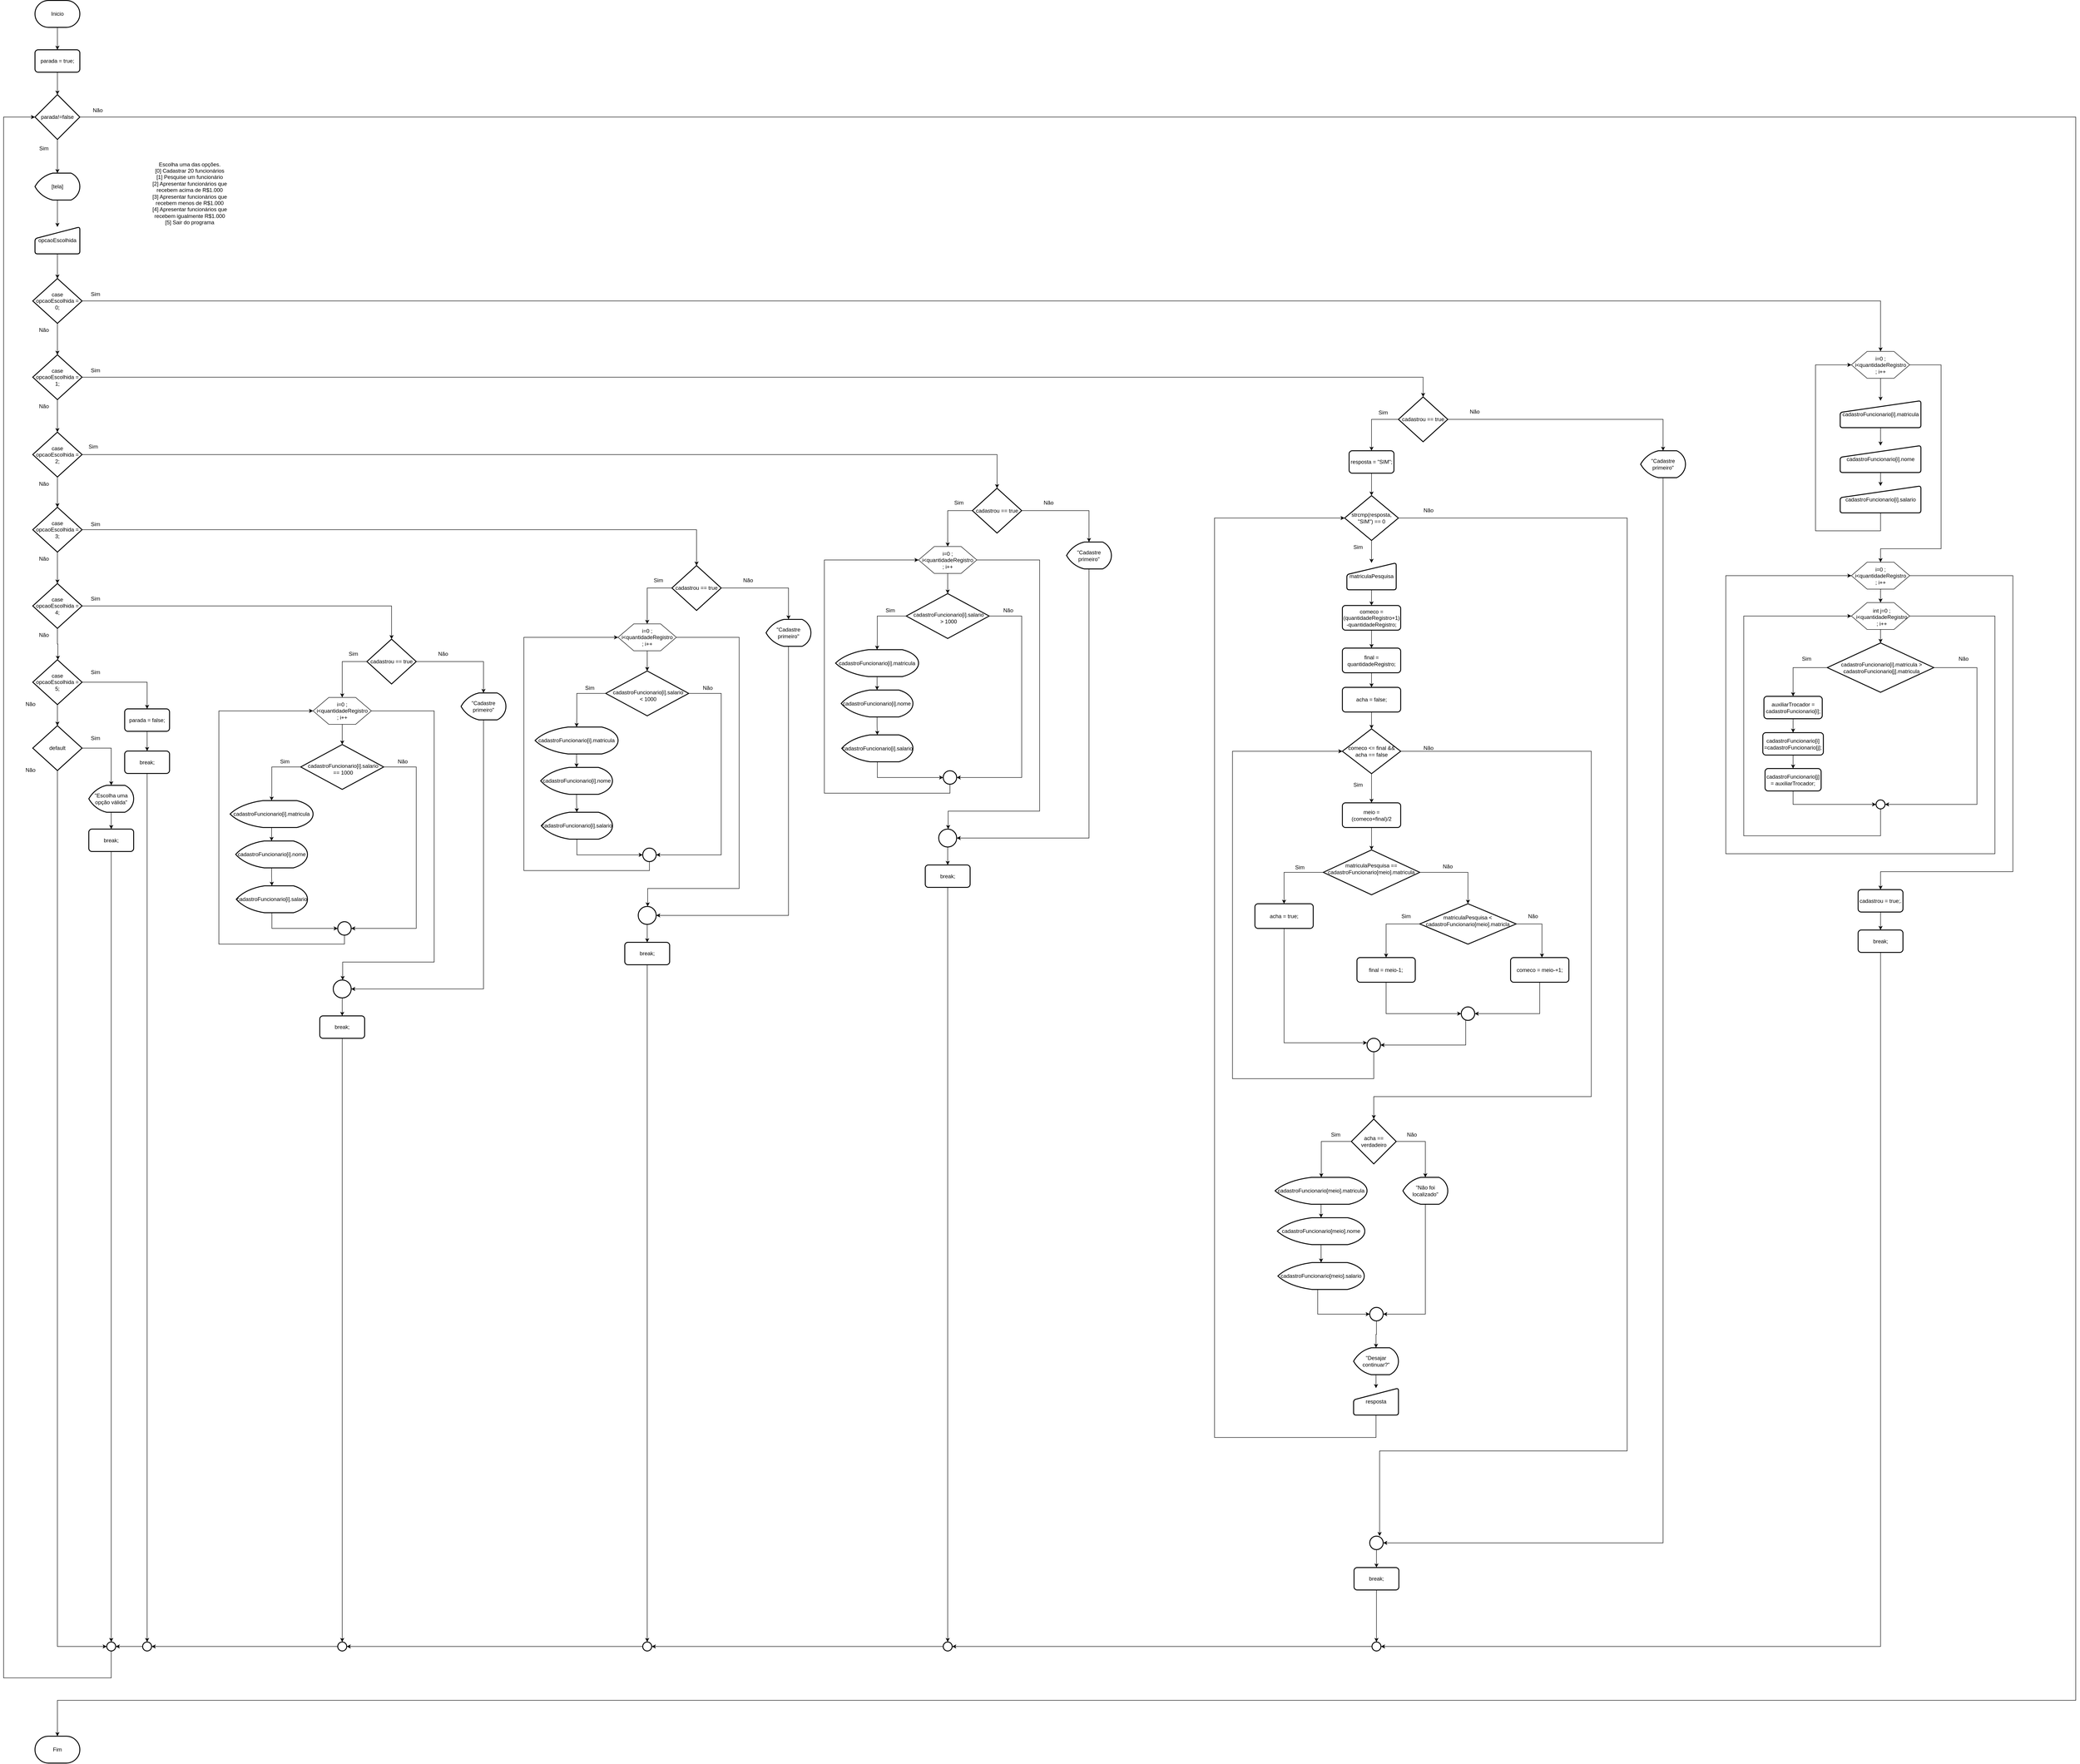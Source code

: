 <mxfile version="21.6.5" type="device">
  <diagram name="Página-1" id="WL1G8viFzLeEPoBTIzt4">
    <mxGraphModel dx="2177" dy="781" grid="1" gridSize="10" guides="1" tooltips="1" connect="1" arrows="1" fold="1" page="1" pageScale="1" pageWidth="827" pageHeight="1169" math="0" shadow="0">
      <root>
        <mxCell id="0" />
        <mxCell id="1" parent="0" />
        <mxCell id="0kogg17ca2DTE8kKbbJk-6" style="edgeStyle=orthogonalEdgeStyle;rounded=0;orthogonalLoop=1;jettySize=auto;html=1;" edge="1" parent="1" source="k-LVtURiHXhUArH-wuVZ-2" target="0kogg17ca2DTE8kKbbJk-5">
          <mxGeometry relative="1" as="geometry" />
        </mxCell>
        <mxCell id="k-LVtURiHXhUArH-wuVZ-2" value="Inicio" style="strokeWidth=2;html=1;shape=mxgraph.flowchart.terminator;whiteSpace=wrap;" parent="1" vertex="1">
          <mxGeometry x="-720" y="40" width="100" height="60" as="geometry" />
        </mxCell>
        <mxCell id="k-LVtURiHXhUArH-wuVZ-7" style="edgeStyle=orthogonalEdgeStyle;rounded=0;orthogonalLoop=1;jettySize=auto;html=1;" parent="1" source="k-LVtURiHXhUArH-wuVZ-3" target="k-LVtURiHXhUArH-wuVZ-5" edge="1">
          <mxGeometry relative="1" as="geometry" />
        </mxCell>
        <mxCell id="k-LVtURiHXhUArH-wuVZ-14" style="edgeStyle=orthogonalEdgeStyle;rounded=0;orthogonalLoop=1;jettySize=auto;html=1;" parent="1" source="k-LVtURiHXhUArH-wuVZ-3" target="k-LVtURiHXhUArH-wuVZ-15" edge="1">
          <mxGeometry relative="1" as="geometry">
            <mxPoint x="3394.8" y="1292.5" as="targetPoint" />
            <Array as="points">
              <mxPoint x="3529.8" y="852.5" />
              <mxPoint x="3529.8" y="1262.5" />
            </Array>
          </mxGeometry>
        </mxCell>
        <mxCell id="k-LVtURiHXhUArH-wuVZ-3" value="" style="verticalLabelPosition=bottom;verticalAlign=top;html=1;shape=hexagon;perimeter=hexagonPerimeter2;arcSize=6;size=0.27;" parent="1" vertex="1">
          <mxGeometry x="3329.8" y="822.5" width="130" height="60" as="geometry" />
        </mxCell>
        <mxCell id="k-LVtURiHXhUArH-wuVZ-4" value="i=0 ; i&amp;lt;quantidadeRegistro ; i++" style="text;html=1;strokeColor=none;fillColor=none;align=center;verticalAlign=middle;whiteSpace=wrap;rounded=0;" parent="1" vertex="1">
          <mxGeometry x="3364.8" y="837.5" width="60" height="30" as="geometry" />
        </mxCell>
        <mxCell id="k-LVtURiHXhUArH-wuVZ-8" style="edgeStyle=orthogonalEdgeStyle;rounded=0;orthogonalLoop=1;jettySize=auto;html=1;" parent="1" source="k-LVtURiHXhUArH-wuVZ-5" target="k-LVtURiHXhUArH-wuVZ-6" edge="1">
          <mxGeometry relative="1" as="geometry" />
        </mxCell>
        <mxCell id="k-LVtURiHXhUArH-wuVZ-5" value="cadastroFuncionario[i].matricula" style="html=1;strokeWidth=2;shape=manualInput;whiteSpace=wrap;rounded=1;size=26;arcSize=11;" parent="1" vertex="1">
          <mxGeometry x="3304.8" y="932.5" width="180" height="60" as="geometry" />
        </mxCell>
        <mxCell id="k-LVtURiHXhUArH-wuVZ-10" style="edgeStyle=orthogonalEdgeStyle;rounded=0;orthogonalLoop=1;jettySize=auto;html=1;" parent="1" source="k-LVtURiHXhUArH-wuVZ-6" target="k-LVtURiHXhUArH-wuVZ-9" edge="1">
          <mxGeometry relative="1" as="geometry" />
        </mxCell>
        <mxCell id="k-LVtURiHXhUArH-wuVZ-11" style="edgeStyle=orthogonalEdgeStyle;rounded=0;orthogonalLoop=1;jettySize=auto;html=1;entryX=0;entryY=0.5;entryDx=0;entryDy=0;" parent="1" source="k-LVtURiHXhUArH-wuVZ-9" target="k-LVtURiHXhUArH-wuVZ-3" edge="1">
          <mxGeometry relative="1" as="geometry">
            <Array as="points">
              <mxPoint x="3394.8" y="1222.5" />
              <mxPoint x="3249.8" y="1222.5" />
              <mxPoint x="3249.8" y="852.5" />
            </Array>
          </mxGeometry>
        </mxCell>
        <mxCell id="k-LVtURiHXhUArH-wuVZ-9" value="cadastroFuncionario[i].salario" style="html=1;strokeWidth=2;shape=manualInput;whiteSpace=wrap;rounded=1;size=26;arcSize=11;" parent="1" vertex="1">
          <mxGeometry x="3304.8" y="1122.5" width="180" height="60" as="geometry" />
        </mxCell>
        <mxCell id="k-LVtURiHXhUArH-wuVZ-6" value="cadastroFuncionario[i].nome" style="html=1;strokeWidth=2;shape=manualInput;whiteSpace=wrap;rounded=1;size=26;arcSize=11;" parent="1" vertex="1">
          <mxGeometry x="3304.8" y="1032.5" width="180" height="60" as="geometry" />
        </mxCell>
        <mxCell id="k-LVtURiHXhUArH-wuVZ-20" style="edgeStyle=orthogonalEdgeStyle;rounded=0;orthogonalLoop=1;jettySize=auto;html=1;" parent="1" source="k-LVtURiHXhUArH-wuVZ-15" target="k-LVtURiHXhUArH-wuVZ-18" edge="1">
          <mxGeometry relative="1" as="geometry" />
        </mxCell>
        <mxCell id="k-LVtURiHXhUArH-wuVZ-38" style="edgeStyle=orthogonalEdgeStyle;rounded=0;orthogonalLoop=1;jettySize=auto;html=1;" parent="1" source="k-LVtURiHXhUArH-wuVZ-15" target="k-LVtURiHXhUArH-wuVZ-39" edge="1">
          <mxGeometry relative="1" as="geometry">
            <mxPoint x="3394.8" y="1982.5" as="targetPoint" />
            <Array as="points">
              <mxPoint x="3689.8" y="1322.5" />
              <mxPoint x="3689.8" y="1982.5" />
              <mxPoint x="3394.8" y="1982.5" />
            </Array>
          </mxGeometry>
        </mxCell>
        <mxCell id="k-LVtURiHXhUArH-wuVZ-15" value="" style="verticalLabelPosition=bottom;verticalAlign=top;html=1;shape=hexagon;perimeter=hexagonPerimeter2;arcSize=6;size=0.27;" parent="1" vertex="1">
          <mxGeometry x="3329.8" y="1292.5" width="130" height="60" as="geometry" />
        </mxCell>
        <mxCell id="k-LVtURiHXhUArH-wuVZ-17" value="i=0 ; i&amp;lt;quantidadeRegistro ; i++" style="text;html=1;strokeColor=none;fillColor=none;align=center;verticalAlign=middle;whiteSpace=wrap;rounded=0;" parent="1" vertex="1">
          <mxGeometry x="3364.8" y="1307.5" width="60" height="30" as="geometry" />
        </mxCell>
        <mxCell id="k-LVtURiHXhUArH-wuVZ-21" style="edgeStyle=orthogonalEdgeStyle;rounded=0;orthogonalLoop=1;jettySize=auto;html=1;" parent="1" source="k-LVtURiHXhUArH-wuVZ-18" target="k-LVtURiHXhUArH-wuVZ-22" edge="1">
          <mxGeometry relative="1" as="geometry">
            <mxPoint x="3394.8" y="1492.5" as="targetPoint" />
          </mxGeometry>
        </mxCell>
        <mxCell id="k-LVtURiHXhUArH-wuVZ-37" style="edgeStyle=orthogonalEdgeStyle;rounded=0;orthogonalLoop=1;jettySize=auto;html=1;entryX=0;entryY=0.5;entryDx=0;entryDy=0;" parent="1" source="k-LVtURiHXhUArH-wuVZ-18" target="k-LVtURiHXhUArH-wuVZ-15" edge="1">
          <mxGeometry relative="1" as="geometry">
            <Array as="points">
              <mxPoint x="3649.8" y="1412.5" />
              <mxPoint x="3649.8" y="1942.5" />
              <mxPoint x="3049.8" y="1942.5" />
              <mxPoint x="3049.8" y="1322.5" />
            </Array>
          </mxGeometry>
        </mxCell>
        <mxCell id="k-LVtURiHXhUArH-wuVZ-18" value="" style="verticalLabelPosition=bottom;verticalAlign=top;html=1;shape=hexagon;perimeter=hexagonPerimeter2;arcSize=6;size=0.27;" parent="1" vertex="1">
          <mxGeometry x="3329.8" y="1382.5" width="130" height="60" as="geometry" />
        </mxCell>
        <mxCell id="k-LVtURiHXhUArH-wuVZ-19" value="int j=0 ; i&amp;lt;quantidadeRegistro ; i++" style="text;html=1;strokeColor=none;fillColor=none;align=center;verticalAlign=middle;whiteSpace=wrap;rounded=0;" parent="1" vertex="1">
          <mxGeometry x="3364.8" y="1397.5" width="65" height="35" as="geometry" />
        </mxCell>
        <mxCell id="k-LVtURiHXhUArH-wuVZ-24" style="edgeStyle=orthogonalEdgeStyle;rounded=0;orthogonalLoop=1;jettySize=auto;html=1;entryX=1;entryY=0.5;entryDx=0;entryDy=0;entryPerimeter=0;exitX=1;exitY=0.5;exitDx=0;exitDy=0;exitPerimeter=0;" parent="1" source="k-LVtURiHXhUArH-wuVZ-22" target="k-LVtURiHXhUArH-wuVZ-35" edge="1">
          <mxGeometry relative="1" as="geometry">
            <mxPoint x="3609.8" y="1582.5" as="targetPoint" />
            <Array as="points">
              <mxPoint x="3609.8" y="1527.5" />
              <mxPoint x="3609.8" y="1832.5" />
            </Array>
          </mxGeometry>
        </mxCell>
        <mxCell id="k-LVtURiHXhUArH-wuVZ-29" style="edgeStyle=orthogonalEdgeStyle;rounded=0;orthogonalLoop=1;jettySize=auto;html=1;exitX=0;exitY=0.5;exitDx=0;exitDy=0;exitPerimeter=0;" parent="1" source="k-LVtURiHXhUArH-wuVZ-22" target="k-LVtURiHXhUArH-wuVZ-28" edge="1">
          <mxGeometry relative="1" as="geometry">
            <Array as="points">
              <mxPoint x="3199.8" y="1527.5" />
            </Array>
          </mxGeometry>
        </mxCell>
        <mxCell id="k-LVtURiHXhUArH-wuVZ-22" value="" style="strokeWidth=2;html=1;shape=mxgraph.flowchart.decision;whiteSpace=wrap;" parent="1" vertex="1">
          <mxGeometry x="3276.05" y="1472.5" width="237.5" height="110" as="geometry" />
        </mxCell>
        <mxCell id="k-LVtURiHXhUArH-wuVZ-23" value="cadastroFuncionario[i].matricula &amp;gt; cadastroFuncionario[j].matricula" style="text;html=1;strokeColor=none;fillColor=none;align=center;verticalAlign=middle;whiteSpace=wrap;rounded=0;" parent="1" vertex="1">
          <mxGeometry x="3290.42" y="1510" width="213.75" height="35" as="geometry" />
        </mxCell>
        <mxCell id="k-LVtURiHXhUArH-wuVZ-26" value="Sim" style="text;html=1;strokeColor=none;fillColor=none;align=center;verticalAlign=middle;whiteSpace=wrap;rounded=0;" parent="1" vertex="1">
          <mxGeometry x="3199.8" y="1492.5" width="60" height="30" as="geometry" />
        </mxCell>
        <mxCell id="k-LVtURiHXhUArH-wuVZ-27" value="Não" style="text;html=1;strokeColor=none;fillColor=none;align=center;verticalAlign=middle;whiteSpace=wrap;rounded=0;" parent="1" vertex="1">
          <mxGeometry x="3549.8" y="1492.5" width="60" height="30" as="geometry" />
        </mxCell>
        <mxCell id="k-LVtURiHXhUArH-wuVZ-31" value="" style="edgeStyle=orthogonalEdgeStyle;rounded=0;orthogonalLoop=1;jettySize=auto;html=1;" parent="1" source="k-LVtURiHXhUArH-wuVZ-28" target="k-LVtURiHXhUArH-wuVZ-30" edge="1">
          <mxGeometry relative="1" as="geometry" />
        </mxCell>
        <mxCell id="k-LVtURiHXhUArH-wuVZ-28" value="auxiliarTrocador = cadastroFuncionario[i];" style="rounded=1;whiteSpace=wrap;html=1;absoluteArcSize=1;arcSize=14;strokeWidth=2;" parent="1" vertex="1">
          <mxGeometry x="3134.8" y="1591.5" width="130" height="50" as="geometry" />
        </mxCell>
        <mxCell id="k-LVtURiHXhUArH-wuVZ-33" style="edgeStyle=orthogonalEdgeStyle;rounded=0;orthogonalLoop=1;jettySize=auto;html=1;" parent="1" source="k-LVtURiHXhUArH-wuVZ-30" target="k-LVtURiHXhUArH-wuVZ-32" edge="1">
          <mxGeometry relative="1" as="geometry" />
        </mxCell>
        <mxCell id="k-LVtURiHXhUArH-wuVZ-30" value="cadastroFuncionario[i] =cadastroFuncionario[j];" style="rounded=1;whiteSpace=wrap;html=1;absoluteArcSize=1;arcSize=14;strokeWidth=2;" parent="1" vertex="1">
          <mxGeometry x="3132.3" y="1672.5" width="135" height="50" as="geometry" />
        </mxCell>
        <mxCell id="k-LVtURiHXhUArH-wuVZ-34" style="edgeStyle=orthogonalEdgeStyle;rounded=0;orthogonalLoop=1;jettySize=auto;html=1;" parent="1" source="k-LVtURiHXhUArH-wuVZ-32" target="k-LVtURiHXhUArH-wuVZ-35" edge="1">
          <mxGeometry relative="1" as="geometry">
            <mxPoint x="3189.8" y="1872.5" as="targetPoint" />
            <Array as="points">
              <mxPoint x="3199.8" y="1832.5" />
            </Array>
          </mxGeometry>
        </mxCell>
        <mxCell id="k-LVtURiHXhUArH-wuVZ-32" value="cadastroFuncionario[j] = auxiliarTrocador;" style="rounded=1;whiteSpace=wrap;html=1;absoluteArcSize=1;arcSize=14;strokeWidth=2;" parent="1" vertex="1">
          <mxGeometry x="3137.3" y="1752.5" width="125" height="50" as="geometry" />
        </mxCell>
        <mxCell id="k-LVtURiHXhUArH-wuVZ-36" style="edgeStyle=orthogonalEdgeStyle;rounded=0;orthogonalLoop=1;jettySize=auto;html=1;entryX=0;entryY=0.5;entryDx=0;entryDy=0;" parent="1" source="k-LVtURiHXhUArH-wuVZ-35" target="k-LVtURiHXhUArH-wuVZ-18" edge="1">
          <mxGeometry relative="1" as="geometry">
            <Array as="points">
              <mxPoint x="3394.8" y="1902.5" />
              <mxPoint x="3089.8" y="1902.5" />
              <mxPoint x="3089.8" y="1412.5" />
            </Array>
          </mxGeometry>
        </mxCell>
        <mxCell id="k-LVtURiHXhUArH-wuVZ-35" value="" style="strokeWidth=2;html=1;shape=mxgraph.flowchart.start_2;whiteSpace=wrap;" parent="1" vertex="1">
          <mxGeometry x="3384.8" y="1822.5" width="20" height="20" as="geometry" />
        </mxCell>
        <mxCell id="k-LVtURiHXhUArH-wuVZ-41" style="edgeStyle=orthogonalEdgeStyle;rounded=0;orthogonalLoop=1;jettySize=auto;html=1;" parent="1" source="k-LVtURiHXhUArH-wuVZ-39" target="k-LVtURiHXhUArH-wuVZ-40" edge="1">
          <mxGeometry relative="1" as="geometry" />
        </mxCell>
        <mxCell id="k-LVtURiHXhUArH-wuVZ-39" value="cadastrou = true;." style="rounded=1;whiteSpace=wrap;html=1;absoluteArcSize=1;arcSize=14;strokeWidth=2;" parent="1" vertex="1">
          <mxGeometry x="3344.8" y="2022.5" width="100" height="50" as="geometry" />
        </mxCell>
        <mxCell id="0kogg17ca2DTE8kKbbJk-58" style="edgeStyle=orthogonalEdgeStyle;rounded=0;orthogonalLoop=1;jettySize=auto;html=1;" edge="1" parent="1" source="k-LVtURiHXhUArH-wuVZ-40" target="0kogg17ca2DTE8kKbbJk-59">
          <mxGeometry relative="1" as="geometry">
            <mxPoint x="3394.8" y="3670" as="targetPoint" />
            <Array as="points">
              <mxPoint x="3395" y="3710" />
            </Array>
          </mxGeometry>
        </mxCell>
        <mxCell id="k-LVtURiHXhUArH-wuVZ-40" value="break;" style="rounded=1;whiteSpace=wrap;html=1;absoluteArcSize=1;arcSize=14;strokeWidth=2;" parent="1" vertex="1">
          <mxGeometry x="3344.8" y="2112.5" width="100" height="50" as="geometry" />
        </mxCell>
        <mxCell id="k-LVtURiHXhUArH-wuVZ-42" value="Escolha uma das opções.&lt;br&gt;[0] Cadastrar 20 funcionários&lt;br&gt;[1] Pesquise um funcionário&lt;br&gt;[2] Apresentar funcionários que recebem acima de R$1.000&lt;br&gt;[3] Apresentar funcionários que recebem menos de R$1.000&lt;br&gt;[4] Apresentar funcionários que recebem igualmente R$1.000&lt;br&gt;[5] Sair do programa" style="text;html=1;strokeColor=none;fillColor=none;align=center;verticalAlign=middle;whiteSpace=wrap;rounded=0;" parent="1" vertex="1">
          <mxGeometry x="-460" y="455" width="170" height="30" as="geometry" />
        </mxCell>
        <mxCell id="k-LVtURiHXhUArH-wuVZ-46" style="edgeStyle=orthogonalEdgeStyle;rounded=0;orthogonalLoop=1;jettySize=auto;html=1;" parent="1" source="k-LVtURiHXhUArH-wuVZ-44" target="k-LVtURiHXhUArH-wuVZ-45" edge="1">
          <mxGeometry relative="1" as="geometry" />
        </mxCell>
        <mxCell id="k-LVtURiHXhUArH-wuVZ-44" value="resposta = &quot;SIM&quot;;" style="rounded=1;whiteSpace=wrap;html=1;absoluteArcSize=1;arcSize=14;strokeWidth=2;" parent="1" vertex="1">
          <mxGeometry x="2209.92" y="1044" width="100" height="50" as="geometry" />
        </mxCell>
        <mxCell id="k-LVtURiHXhUArH-wuVZ-47" style="edgeStyle=orthogonalEdgeStyle;rounded=0;orthogonalLoop=1;jettySize=auto;html=1;" parent="1" source="k-LVtURiHXhUArH-wuVZ-45" target="k-LVtURiHXhUArH-wuVZ-49" edge="1">
          <mxGeometry relative="1" as="geometry">
            <mxPoint x="2259.92" y="1284" as="targetPoint" />
          </mxGeometry>
        </mxCell>
        <mxCell id="k-LVtURiHXhUArH-wuVZ-130" style="edgeStyle=orthogonalEdgeStyle;rounded=0;orthogonalLoop=1;jettySize=auto;html=1;entryX=0.722;entryY=-0.011;entryDx=0;entryDy=0;entryPerimeter=0;" parent="1" source="k-LVtURiHXhUArH-wuVZ-45" target="k-LVtURiHXhUArH-wuVZ-128" edge="1">
          <mxGeometry relative="1" as="geometry">
            <mxPoint x="2279.92" y="3454" as="targetPoint" />
            <Array as="points">
              <mxPoint x="2829.92" y="1194" />
              <mxPoint x="2829.92" y="3274" />
              <mxPoint x="2277.92" y="3274" />
              <mxPoint x="2277.92" y="3464" />
            </Array>
          </mxGeometry>
        </mxCell>
        <mxCell id="k-LVtURiHXhUArH-wuVZ-45" value="strcmp(resposta, &quot;SIM&quot;) == 0" style="strokeWidth=2;html=1;shape=mxgraph.flowchart.decision;whiteSpace=wrap;" parent="1" vertex="1">
          <mxGeometry x="2199.92" y="1144" width="120" height="100" as="geometry" />
        </mxCell>
        <mxCell id="k-LVtURiHXhUArH-wuVZ-53" style="edgeStyle=orthogonalEdgeStyle;rounded=0;orthogonalLoop=1;jettySize=auto;html=1;" parent="1" source="k-LVtURiHXhUArH-wuVZ-49" target="k-LVtURiHXhUArH-wuVZ-52" edge="1">
          <mxGeometry relative="1" as="geometry" />
        </mxCell>
        <mxCell id="k-LVtURiHXhUArH-wuVZ-49" value="matriculaPesquisa" style="html=1;strokeWidth=2;shape=manualInput;whiteSpace=wrap;rounded=1;size=26;arcSize=11;" parent="1" vertex="1">
          <mxGeometry x="2204.92" y="1294" width="110" height="60" as="geometry" />
        </mxCell>
        <mxCell id="k-LVtURiHXhUArH-wuVZ-50" value="Sim" style="text;html=1;strokeColor=none;fillColor=none;align=center;verticalAlign=middle;whiteSpace=wrap;rounded=0;" parent="1" vertex="1">
          <mxGeometry x="2199.92" y="1244" width="60" height="30" as="geometry" />
        </mxCell>
        <mxCell id="k-LVtURiHXhUArH-wuVZ-55" style="edgeStyle=orthogonalEdgeStyle;rounded=0;orthogonalLoop=1;jettySize=auto;html=1;" parent="1" source="k-LVtURiHXhUArH-wuVZ-52" target="k-LVtURiHXhUArH-wuVZ-54" edge="1">
          <mxGeometry relative="1" as="geometry" />
        </mxCell>
        <mxCell id="k-LVtURiHXhUArH-wuVZ-52" value="comeco = (quantidadeRegistro+1) -quantidadeRegistro;" style="rounded=1;whiteSpace=wrap;html=1;absoluteArcSize=1;arcSize=14;strokeWidth=2;" parent="1" vertex="1">
          <mxGeometry x="2194.92" y="1389" width="130" height="55" as="geometry" />
        </mxCell>
        <mxCell id="k-LVtURiHXhUArH-wuVZ-57" style="edgeStyle=orthogonalEdgeStyle;rounded=0;orthogonalLoop=1;jettySize=auto;html=1;" parent="1" source="k-LVtURiHXhUArH-wuVZ-54" target="k-LVtURiHXhUArH-wuVZ-56" edge="1">
          <mxGeometry relative="1" as="geometry" />
        </mxCell>
        <mxCell id="k-LVtURiHXhUArH-wuVZ-54" value="final = quantidadeRegistro;" style="rounded=1;whiteSpace=wrap;html=1;absoluteArcSize=1;arcSize=14;strokeWidth=2;" parent="1" vertex="1">
          <mxGeometry x="2194.92" y="1484" width="130" height="55" as="geometry" />
        </mxCell>
        <mxCell id="k-LVtURiHXhUArH-wuVZ-59" style="edgeStyle=orthogonalEdgeStyle;rounded=0;orthogonalLoop=1;jettySize=auto;html=1;" parent="1" source="k-LVtURiHXhUArH-wuVZ-56" target="k-LVtURiHXhUArH-wuVZ-58" edge="1">
          <mxGeometry relative="1" as="geometry" />
        </mxCell>
        <mxCell id="k-LVtURiHXhUArH-wuVZ-56" value="acha = false;" style="rounded=1;whiteSpace=wrap;html=1;absoluteArcSize=1;arcSize=14;strokeWidth=2;" parent="1" vertex="1">
          <mxGeometry x="2194.92" y="1571.5" width="130" height="55" as="geometry" />
        </mxCell>
        <mxCell id="k-LVtURiHXhUArH-wuVZ-60" style="edgeStyle=orthogonalEdgeStyle;rounded=0;orthogonalLoop=1;jettySize=auto;html=1;" parent="1" source="k-LVtURiHXhUArH-wuVZ-58" target="k-LVtURiHXhUArH-wuVZ-62" edge="1">
          <mxGeometry relative="1" as="geometry">
            <mxPoint x="2259.92" y="1834" as="targetPoint" />
          </mxGeometry>
        </mxCell>
        <mxCell id="k-LVtURiHXhUArH-wuVZ-92" style="edgeStyle=orthogonalEdgeStyle;rounded=0;orthogonalLoop=1;jettySize=auto;html=1;" parent="1" source="k-LVtURiHXhUArH-wuVZ-58" target="k-LVtURiHXhUArH-wuVZ-93" edge="1">
          <mxGeometry relative="1" as="geometry">
            <mxPoint x="2721.349" y="2464" as="targetPoint" />
            <Array as="points">
              <mxPoint x="2749.92" y="1714" />
              <mxPoint x="2749.92" y="2484" />
              <mxPoint x="2264.92" y="2484" />
            </Array>
          </mxGeometry>
        </mxCell>
        <mxCell id="k-LVtURiHXhUArH-wuVZ-58" value="comeco &amp;lt;= final &amp;amp;&amp;amp; acha == false" style="strokeWidth=2;html=1;shape=mxgraph.flowchart.decision;whiteSpace=wrap;" parent="1" vertex="1">
          <mxGeometry x="2194.92" y="1664" width="130" height="100" as="geometry" />
        </mxCell>
        <mxCell id="k-LVtURiHXhUArH-wuVZ-61" value="Sim" style="text;html=1;strokeColor=none;fillColor=none;align=center;verticalAlign=middle;whiteSpace=wrap;rounded=0;" parent="1" vertex="1">
          <mxGeometry x="2199.92" y="1774" width="60" height="30" as="geometry" />
        </mxCell>
        <mxCell id="k-LVtURiHXhUArH-wuVZ-64" style="edgeStyle=orthogonalEdgeStyle;rounded=0;orthogonalLoop=1;jettySize=auto;html=1;" parent="1" source="k-LVtURiHXhUArH-wuVZ-62" target="k-LVtURiHXhUArH-wuVZ-63" edge="1">
          <mxGeometry relative="1" as="geometry" />
        </mxCell>
        <mxCell id="k-LVtURiHXhUArH-wuVZ-62" value="meio = (comeco+final)/2" style="rounded=1;whiteSpace=wrap;html=1;absoluteArcSize=1;arcSize=14;strokeWidth=2;" parent="1" vertex="1">
          <mxGeometry x="2194.92" y="1829" width="130" height="55" as="geometry" />
        </mxCell>
        <mxCell id="k-LVtURiHXhUArH-wuVZ-66" style="edgeStyle=orthogonalEdgeStyle;rounded=0;orthogonalLoop=1;jettySize=auto;html=1;" parent="1" source="k-LVtURiHXhUArH-wuVZ-63" target="k-LVtURiHXhUArH-wuVZ-68" edge="1">
          <mxGeometry relative="1" as="geometry">
            <mxPoint x="2069.92" y="2044" as="targetPoint" />
          </mxGeometry>
        </mxCell>
        <mxCell id="k-LVtURiHXhUArH-wuVZ-70" style="edgeStyle=orthogonalEdgeStyle;rounded=0;orthogonalLoop=1;jettySize=auto;html=1;" parent="1" source="k-LVtURiHXhUArH-wuVZ-63" target="k-LVtURiHXhUArH-wuVZ-72" edge="1">
          <mxGeometry relative="1" as="geometry">
            <mxPoint x="2469.92" y="2044" as="targetPoint" />
            <Array as="points">
              <mxPoint x="2474.92" y="1984" />
            </Array>
          </mxGeometry>
        </mxCell>
        <mxCell id="k-LVtURiHXhUArH-wuVZ-63" value="" style="strokeWidth=2;html=1;shape=mxgraph.flowchart.decision;whiteSpace=wrap;" parent="1" vertex="1">
          <mxGeometry x="2152.42" y="1934" width="215" height="100" as="geometry" />
        </mxCell>
        <mxCell id="k-LVtURiHXhUArH-wuVZ-65" value="matriculaPesquisa == cadastroFuncionario[meio].matricula" style="text;html=1;strokeColor=none;fillColor=none;align=center;verticalAlign=middle;whiteSpace=wrap;rounded=0;" parent="1" vertex="1">
          <mxGeometry x="2227.42" y="1958" width="65" height="35" as="geometry" />
        </mxCell>
        <mxCell id="k-LVtURiHXhUArH-wuVZ-67" value="Sim" style="text;html=1;strokeColor=none;fillColor=none;align=center;verticalAlign=middle;whiteSpace=wrap;rounded=0;" parent="1" vertex="1">
          <mxGeometry x="2069.92" y="1958" width="60" height="30" as="geometry" />
        </mxCell>
        <mxCell id="k-LVtURiHXhUArH-wuVZ-86" style="edgeStyle=orthogonalEdgeStyle;rounded=0;orthogonalLoop=1;jettySize=auto;html=1;" parent="1" source="k-LVtURiHXhUArH-wuVZ-68" target="k-LVtURiHXhUArH-wuVZ-87" edge="1">
          <mxGeometry relative="1" as="geometry">
            <mxPoint x="2064.92" y="2324" as="targetPoint" />
            <Array as="points">
              <mxPoint x="2064.92" y="2364" />
            </Array>
          </mxGeometry>
        </mxCell>
        <mxCell id="k-LVtURiHXhUArH-wuVZ-68" value="acha = true;" style="rounded=1;whiteSpace=wrap;html=1;absoluteArcSize=1;arcSize=14;strokeWidth=2;" parent="1" vertex="1">
          <mxGeometry x="1999.92" y="2054" width="130" height="55" as="geometry" />
        </mxCell>
        <mxCell id="k-LVtURiHXhUArH-wuVZ-71" value="Não" style="text;html=1;strokeColor=none;fillColor=none;align=center;verticalAlign=middle;whiteSpace=wrap;rounded=0;" parent="1" vertex="1">
          <mxGeometry x="2399.92" y="1958" width="60" height="25" as="geometry" />
        </mxCell>
        <mxCell id="k-LVtURiHXhUArH-wuVZ-74" style="edgeStyle=orthogonalEdgeStyle;rounded=0;orthogonalLoop=1;jettySize=auto;html=1;" parent="1" source="k-LVtURiHXhUArH-wuVZ-72" target="k-LVtURiHXhUArH-wuVZ-78" edge="1">
          <mxGeometry relative="1" as="geometry">
            <mxPoint x="2309.92" y="2174" as="targetPoint" />
          </mxGeometry>
        </mxCell>
        <mxCell id="k-LVtURiHXhUArH-wuVZ-80" style="edgeStyle=orthogonalEdgeStyle;rounded=0;orthogonalLoop=1;jettySize=auto;html=1;" parent="1" source="k-LVtURiHXhUArH-wuVZ-72" target="k-LVtURiHXhUArH-wuVZ-79" edge="1">
          <mxGeometry relative="1" as="geometry">
            <Array as="points">
              <mxPoint x="2639.92" y="2099" />
            </Array>
          </mxGeometry>
        </mxCell>
        <mxCell id="k-LVtURiHXhUArH-wuVZ-72" value="" style="strokeWidth=2;html=1;shape=mxgraph.flowchart.decision;whiteSpace=wrap;" parent="1" vertex="1">
          <mxGeometry x="2367.42" y="2054" width="215" height="90" as="geometry" />
        </mxCell>
        <mxCell id="k-LVtURiHXhUArH-wuVZ-73" value="matriculaPesquisa &amp;lt; cadastroFuncionario[meio].matricla" style="text;html=1;strokeColor=none;fillColor=none;align=center;verticalAlign=middle;whiteSpace=wrap;rounded=0;" parent="1" vertex="1">
          <mxGeometry x="2442.42" y="2074" width="65" height="35" as="geometry" />
        </mxCell>
        <mxCell id="k-LVtURiHXhUArH-wuVZ-76" value="Sim" style="text;html=1;strokeColor=none;fillColor=none;align=center;verticalAlign=middle;whiteSpace=wrap;rounded=0;" parent="1" vertex="1">
          <mxGeometry x="2307.42" y="2066.5" width="60" height="30" as="geometry" />
        </mxCell>
        <mxCell id="k-LVtURiHXhUArH-wuVZ-77" value="Não" style="text;html=1;strokeColor=none;fillColor=none;align=center;verticalAlign=middle;whiteSpace=wrap;rounded=0;" parent="1" vertex="1">
          <mxGeometry x="2589.92" y="2069" width="60" height="25" as="geometry" />
        </mxCell>
        <mxCell id="k-LVtURiHXhUArH-wuVZ-85" style="edgeStyle=orthogonalEdgeStyle;rounded=0;orthogonalLoop=1;jettySize=auto;html=1;entryX=0;entryY=0.5;entryDx=0;entryDy=0;entryPerimeter=0;" parent="1" source="k-LVtURiHXhUArH-wuVZ-78" target="k-LVtURiHXhUArH-wuVZ-84" edge="1">
          <mxGeometry relative="1" as="geometry">
            <Array as="points">
              <mxPoint x="2292.92" y="2299" />
            </Array>
          </mxGeometry>
        </mxCell>
        <mxCell id="k-LVtURiHXhUArH-wuVZ-78" value="final = meio-1;" style="rounded=1;whiteSpace=wrap;html=1;absoluteArcSize=1;arcSize=14;strokeWidth=2;" parent="1" vertex="1">
          <mxGeometry x="2227.42" y="2174" width="130" height="55" as="geometry" />
        </mxCell>
        <mxCell id="k-LVtURiHXhUArH-wuVZ-83" style="edgeStyle=orthogonalEdgeStyle;rounded=0;orthogonalLoop=1;jettySize=auto;html=1;" parent="1" source="k-LVtURiHXhUArH-wuVZ-79" target="k-LVtURiHXhUArH-wuVZ-84" edge="1">
          <mxGeometry relative="1" as="geometry">
            <mxPoint x="2539.92" y="2324" as="targetPoint" />
            <Array as="points">
              <mxPoint x="2634.92" y="2299" />
            </Array>
          </mxGeometry>
        </mxCell>
        <mxCell id="k-LVtURiHXhUArH-wuVZ-79" value="comeco = meio-+1;" style="rounded=1;whiteSpace=wrap;html=1;absoluteArcSize=1;arcSize=14;strokeWidth=2;" parent="1" vertex="1">
          <mxGeometry x="2569.92" y="2174" width="130" height="55" as="geometry" />
        </mxCell>
        <mxCell id="k-LVtURiHXhUArH-wuVZ-90" style="edgeStyle=orthogonalEdgeStyle;rounded=0;orthogonalLoop=1;jettySize=auto;html=1;entryX=1;entryY=0.5;entryDx=0;entryDy=0;entryPerimeter=0;" parent="1" source="k-LVtURiHXhUArH-wuVZ-84" target="k-LVtURiHXhUArH-wuVZ-87" edge="1">
          <mxGeometry relative="1" as="geometry">
            <Array as="points">
              <mxPoint x="2469.92" y="2369" />
            </Array>
          </mxGeometry>
        </mxCell>
        <mxCell id="k-LVtURiHXhUArH-wuVZ-84" value="" style="strokeWidth=2;html=1;shape=mxgraph.flowchart.start_2;whiteSpace=wrap;" parent="1" vertex="1">
          <mxGeometry x="2459.92" y="2284" width="30" height="30" as="geometry" />
        </mxCell>
        <mxCell id="k-LVtURiHXhUArH-wuVZ-91" style="edgeStyle=orthogonalEdgeStyle;rounded=0;orthogonalLoop=1;jettySize=auto;html=1;entryX=0;entryY=0.5;entryDx=0;entryDy=0;entryPerimeter=0;" parent="1" source="k-LVtURiHXhUArH-wuVZ-87" target="k-LVtURiHXhUArH-wuVZ-58" edge="1">
          <mxGeometry relative="1" as="geometry">
            <Array as="points">
              <mxPoint x="2264.92" y="2444" />
              <mxPoint x="1949.92" y="2444" />
              <mxPoint x="1949.92" y="1714" />
            </Array>
          </mxGeometry>
        </mxCell>
        <mxCell id="k-LVtURiHXhUArH-wuVZ-87" value="" style="strokeWidth=2;html=1;shape=mxgraph.flowchart.start_2;whiteSpace=wrap;" parent="1" vertex="1">
          <mxGeometry x="2249.92" y="2354" width="30" height="30" as="geometry" />
        </mxCell>
        <mxCell id="k-LVtURiHXhUArH-wuVZ-94" style="edgeStyle=orthogonalEdgeStyle;rounded=0;orthogonalLoop=1;jettySize=auto;html=1;" parent="1" source="k-LVtURiHXhUArH-wuVZ-93" target="k-LVtURiHXhUArH-wuVZ-104" edge="1">
          <mxGeometry relative="1" as="geometry">
            <mxPoint x="2389.92" y="2654" as="targetPoint" />
          </mxGeometry>
        </mxCell>
        <mxCell id="k-LVtURiHXhUArH-wuVZ-95" style="edgeStyle=orthogonalEdgeStyle;rounded=0;orthogonalLoop=1;jettySize=auto;html=1;" parent="1" source="k-LVtURiHXhUArH-wuVZ-93" target="k-LVtURiHXhUArH-wuVZ-97" edge="1">
          <mxGeometry relative="1" as="geometry">
            <mxPoint x="2149.92" y="2644" as="targetPoint" />
            <Array as="points">
              <mxPoint x="2147.92" y="2584" />
            </Array>
          </mxGeometry>
        </mxCell>
        <mxCell id="k-LVtURiHXhUArH-wuVZ-93" value="acha == verdadeiro" style="strokeWidth=2;html=1;shape=mxgraph.flowchart.decision;whiteSpace=wrap;" parent="1" vertex="1">
          <mxGeometry x="2214.919" y="2534" width="100" height="100" as="geometry" />
        </mxCell>
        <mxCell id="k-LVtURiHXhUArH-wuVZ-96" value="Sim" style="text;html=1;strokeColor=none;fillColor=none;align=center;verticalAlign=middle;whiteSpace=wrap;rounded=0;" parent="1" vertex="1">
          <mxGeometry x="2149.92" y="2554" width="60" height="30" as="geometry" />
        </mxCell>
        <mxCell id="k-LVtURiHXhUArH-wuVZ-99" style="edgeStyle=orthogonalEdgeStyle;rounded=0;orthogonalLoop=1;jettySize=auto;html=1;" parent="1" source="k-LVtURiHXhUArH-wuVZ-97" target="k-LVtURiHXhUArH-wuVZ-98" edge="1">
          <mxGeometry relative="1" as="geometry" />
        </mxCell>
        <mxCell id="k-LVtURiHXhUArH-wuVZ-97" value="cadastroFuncionario[meio].matricula" style="strokeWidth=2;html=1;shape=mxgraph.flowchart.display;whiteSpace=wrap;" parent="1" vertex="1">
          <mxGeometry x="2044.92" y="2664" width="205" height="60" as="geometry" />
        </mxCell>
        <mxCell id="k-LVtURiHXhUArH-wuVZ-103" style="edgeStyle=orthogonalEdgeStyle;rounded=0;orthogonalLoop=1;jettySize=auto;html=1;" parent="1" source="k-LVtURiHXhUArH-wuVZ-98" target="k-LVtURiHXhUArH-wuVZ-102" edge="1">
          <mxGeometry relative="1" as="geometry" />
        </mxCell>
        <mxCell id="k-LVtURiHXhUArH-wuVZ-98" value="cadastroFuncionario[meio].nome" style="strokeWidth=2;html=1;shape=mxgraph.flowchart.display;whiteSpace=wrap;" parent="1" vertex="1">
          <mxGeometry x="2049.92" y="2754" width="195" height="60" as="geometry" />
        </mxCell>
        <mxCell id="k-LVtURiHXhUArH-wuVZ-107" style="edgeStyle=orthogonalEdgeStyle;rounded=0;orthogonalLoop=1;jettySize=auto;html=1;entryX=0;entryY=0.5;entryDx=0;entryDy=0;entryPerimeter=0;" parent="1" source="k-LVtURiHXhUArH-wuVZ-102" target="k-LVtURiHXhUArH-wuVZ-106" edge="1">
          <mxGeometry relative="1" as="geometry">
            <Array as="points">
              <mxPoint x="2139.92" y="2969" />
            </Array>
          </mxGeometry>
        </mxCell>
        <mxCell id="k-LVtURiHXhUArH-wuVZ-102" value="cadastroFuncionario[meio].salario" style="strokeWidth=2;html=1;shape=mxgraph.flowchart.display;whiteSpace=wrap;" parent="1" vertex="1">
          <mxGeometry x="2051.17" y="2854" width="192.5" height="60" as="geometry" />
        </mxCell>
        <mxCell id="k-LVtURiHXhUArH-wuVZ-105" style="edgeStyle=orthogonalEdgeStyle;rounded=0;orthogonalLoop=1;jettySize=auto;html=1;" parent="1" source="k-LVtURiHXhUArH-wuVZ-104" target="k-LVtURiHXhUArH-wuVZ-106" edge="1">
          <mxGeometry relative="1" as="geometry">
            <mxPoint x="2379.92" y="2854" as="targetPoint" />
            <Array as="points">
              <mxPoint x="2379.92" y="2969" />
            </Array>
          </mxGeometry>
        </mxCell>
        <mxCell id="k-LVtURiHXhUArH-wuVZ-104" value="&quot;Não foi localizado&quot;" style="strokeWidth=2;html=1;shape=mxgraph.flowchart.display;whiteSpace=wrap;" parent="1" vertex="1">
          <mxGeometry x="2329.92" y="2664" width="100" height="60" as="geometry" />
        </mxCell>
        <mxCell id="k-LVtURiHXhUArH-wuVZ-108" style="edgeStyle=orthogonalEdgeStyle;rounded=0;orthogonalLoop=1;jettySize=auto;html=1;" parent="1" source="k-LVtURiHXhUArH-wuVZ-106" target="k-LVtURiHXhUArH-wuVZ-110" edge="1">
          <mxGeometry relative="1" as="geometry">
            <mxPoint x="2259.92" y="3074" as="targetPoint" />
          </mxGeometry>
        </mxCell>
        <mxCell id="k-LVtURiHXhUArH-wuVZ-106" value="" style="strokeWidth=2;html=1;shape=mxgraph.flowchart.start_2;whiteSpace=wrap;" parent="1" vertex="1">
          <mxGeometry x="2255.92" y="2954" width="30" height="30" as="geometry" />
        </mxCell>
        <mxCell id="k-LVtURiHXhUArH-wuVZ-112" style="edgeStyle=orthogonalEdgeStyle;rounded=0;orthogonalLoop=1;jettySize=auto;html=1;entryX=0;entryY=0.5;entryDx=0;entryDy=0;entryPerimeter=0;" parent="1" source="k-LVtURiHXhUArH-wuVZ-109" target="k-LVtURiHXhUArH-wuVZ-45" edge="1">
          <mxGeometry relative="1" as="geometry">
            <Array as="points">
              <mxPoint x="2269.92" y="3244" />
              <mxPoint x="1909.92" y="3244" />
              <mxPoint x="1909.92" y="1194" />
            </Array>
          </mxGeometry>
        </mxCell>
        <mxCell id="k-LVtURiHXhUArH-wuVZ-109" value="resposta" style="html=1;strokeWidth=2;shape=manualInput;whiteSpace=wrap;rounded=1;size=26;arcSize=11;" parent="1" vertex="1">
          <mxGeometry x="2219.92" y="3134" width="100" height="60" as="geometry" />
        </mxCell>
        <mxCell id="k-LVtURiHXhUArH-wuVZ-111" style="edgeStyle=orthogonalEdgeStyle;rounded=0;orthogonalLoop=1;jettySize=auto;html=1;" parent="1" source="k-LVtURiHXhUArH-wuVZ-110" target="k-LVtURiHXhUArH-wuVZ-109" edge="1">
          <mxGeometry relative="1" as="geometry" />
        </mxCell>
        <mxCell id="k-LVtURiHXhUArH-wuVZ-110" value="&quot;Desajar continuar?&quot;" style="strokeWidth=2;html=1;shape=mxgraph.flowchart.display;whiteSpace=wrap;" parent="1" vertex="1">
          <mxGeometry x="2219.92" y="3044" width="100" height="60" as="geometry" />
        </mxCell>
        <mxCell id="k-LVtURiHXhUArH-wuVZ-115" style="edgeStyle=orthogonalEdgeStyle;rounded=0;orthogonalLoop=1;jettySize=auto;html=1;" parent="1" source="k-LVtURiHXhUArH-wuVZ-114" target="k-LVtURiHXhUArH-wuVZ-44" edge="1">
          <mxGeometry relative="1" as="geometry" />
        </mxCell>
        <mxCell id="k-LVtURiHXhUArH-wuVZ-122" style="edgeStyle=orthogonalEdgeStyle;rounded=0;orthogonalLoop=1;jettySize=auto;html=1;" parent="1" source="k-LVtURiHXhUArH-wuVZ-114" target="k-LVtURiHXhUArH-wuVZ-123" edge="1">
          <mxGeometry relative="1" as="geometry">
            <mxPoint x="2489.92" y="934" as="targetPoint" />
          </mxGeometry>
        </mxCell>
        <mxCell id="k-LVtURiHXhUArH-wuVZ-114" value="cadastrou == true" style="strokeWidth=2;html=1;shape=mxgraph.flowchart.decision;whiteSpace=wrap;" parent="1" vertex="1">
          <mxGeometry x="2319.92" y="924" width="110" height="100" as="geometry" />
        </mxCell>
        <mxCell id="k-LVtURiHXhUArH-wuVZ-117" value="Sim" style="text;html=1;strokeColor=none;fillColor=none;align=center;verticalAlign=middle;whiteSpace=wrap;rounded=0;" parent="1" vertex="1">
          <mxGeometry x="2255.92" y="944" width="60" height="30" as="geometry" />
        </mxCell>
        <mxCell id="k-LVtURiHXhUArH-wuVZ-118" value="Não" style="text;html=1;strokeColor=none;fillColor=none;align=center;verticalAlign=middle;whiteSpace=wrap;rounded=0;" parent="1" vertex="1">
          <mxGeometry x="2357.42" y="1694" width="60" height="25" as="geometry" />
        </mxCell>
        <mxCell id="k-LVtURiHXhUArH-wuVZ-119" value="Não" style="text;html=1;strokeColor=none;fillColor=none;align=center;verticalAlign=middle;whiteSpace=wrap;rounded=0;" parent="1" vertex="1">
          <mxGeometry x="2357.42" y="1164" width="60" height="25" as="geometry" />
        </mxCell>
        <mxCell id="k-LVtURiHXhUArH-wuVZ-121" value="Não" style="text;html=1;strokeColor=none;fillColor=none;align=center;verticalAlign=middle;whiteSpace=wrap;rounded=0;" parent="1" vertex="1">
          <mxGeometry x="2319.92" y="2556.5" width="60" height="25" as="geometry" />
        </mxCell>
        <mxCell id="k-LVtURiHXhUArH-wuVZ-127" style="edgeStyle=orthogonalEdgeStyle;rounded=0;orthogonalLoop=1;jettySize=auto;html=1;" parent="1" source="k-LVtURiHXhUArH-wuVZ-123" target="k-LVtURiHXhUArH-wuVZ-128" edge="1">
          <mxGeometry relative="1" as="geometry">
            <mxPoint x="2909.92" y="3404" as="targetPoint" />
            <Array as="points">
              <mxPoint x="2909.92" y="3479" />
            </Array>
          </mxGeometry>
        </mxCell>
        <mxCell id="k-LVtURiHXhUArH-wuVZ-123" value="&quot;Cadastre primeiro&quot;" style="strokeWidth=2;html=1;shape=mxgraph.flowchart.display;whiteSpace=wrap;" parent="1" vertex="1">
          <mxGeometry x="2859.92" y="1044" width="100" height="60" as="geometry" />
        </mxCell>
        <mxCell id="k-LVtURiHXhUArH-wuVZ-125" value="Não" style="text;html=1;strokeColor=none;fillColor=none;align=center;verticalAlign=middle;whiteSpace=wrap;rounded=0;" parent="1" vertex="1">
          <mxGeometry x="2459.92" y="944" width="60" height="25" as="geometry" />
        </mxCell>
        <mxCell id="k-LVtURiHXhUArH-wuVZ-132" style="edgeStyle=orthogonalEdgeStyle;rounded=0;orthogonalLoop=1;jettySize=auto;html=1;" parent="1" source="k-LVtURiHXhUArH-wuVZ-128" target="k-LVtURiHXhUArH-wuVZ-133" edge="1">
          <mxGeometry relative="1" as="geometry">
            <mxPoint x="2270.92" y="3534" as="targetPoint" />
          </mxGeometry>
        </mxCell>
        <mxCell id="k-LVtURiHXhUArH-wuVZ-128" value="" style="strokeWidth=2;html=1;shape=mxgraph.flowchart.start_2;whiteSpace=wrap;" parent="1" vertex="1">
          <mxGeometry x="2255.92" y="3464" width="30" height="30" as="geometry" />
        </mxCell>
        <mxCell id="0kogg17ca2DTE8kKbbJk-61" style="edgeStyle=orthogonalEdgeStyle;rounded=0;orthogonalLoop=1;jettySize=auto;html=1;entryX=0.5;entryY=0;entryDx=0;entryDy=0;entryPerimeter=0;" edge="1" parent="1" source="k-LVtURiHXhUArH-wuVZ-133" target="0kogg17ca2DTE8kKbbJk-59">
          <mxGeometry relative="1" as="geometry" />
        </mxCell>
        <mxCell id="k-LVtURiHXhUArH-wuVZ-133" value="break;" style="rounded=1;whiteSpace=wrap;html=1;absoluteArcSize=1;arcSize=14;strokeWidth=2;" parent="1" vertex="1">
          <mxGeometry x="2220.92" y="3534" width="100" height="50" as="geometry" />
        </mxCell>
        <mxCell id="k-LVtURiHXhUArH-wuVZ-136" style="edgeStyle=orthogonalEdgeStyle;rounded=0;orthogonalLoop=1;jettySize=auto;html=1;" parent="1" source="k-LVtURiHXhUArH-wuVZ-137" target="k-LVtURiHXhUArH-wuVZ-139" edge="1">
          <mxGeometry relative="1" as="geometry">
            <mxPoint x="1539.96" y="1137.5" as="targetPoint" />
          </mxGeometry>
        </mxCell>
        <mxCell id="k-LVtURiHXhUArH-wuVZ-165" style="edgeStyle=orthogonalEdgeStyle;rounded=0;orthogonalLoop=1;jettySize=auto;html=1;entryX=0.5;entryY=0;entryDx=0;entryDy=0;" parent="1" source="k-LVtURiHXhUArH-wuVZ-137" target="k-LVtURiHXhUArH-wuVZ-141" edge="1">
          <mxGeometry relative="1" as="geometry">
            <Array as="points">
              <mxPoint x="1314.96" y="1177.5" />
            </Array>
          </mxGeometry>
        </mxCell>
        <mxCell id="k-LVtURiHXhUArH-wuVZ-137" value="cadastrou == true" style="strokeWidth=2;html=1;shape=mxgraph.flowchart.decision;whiteSpace=wrap;" parent="1" vertex="1">
          <mxGeometry x="1369.96" y="1127.5" width="110" height="100" as="geometry" />
        </mxCell>
        <mxCell id="k-LVtURiHXhUArH-wuVZ-138" value="Sim" style="text;html=1;strokeColor=none;fillColor=none;align=center;verticalAlign=middle;whiteSpace=wrap;rounded=0;" parent="1" vertex="1">
          <mxGeometry x="1309.96" y="1145" width="60" height="30" as="geometry" />
        </mxCell>
        <mxCell id="k-LVtURiHXhUArH-wuVZ-167" style="edgeStyle=orthogonalEdgeStyle;rounded=0;orthogonalLoop=1;jettySize=auto;html=1;entryX=1;entryY=0.5;entryDx=0;entryDy=0;entryPerimeter=0;" parent="1" source="k-LVtURiHXhUArH-wuVZ-139" target="k-LVtURiHXhUArH-wuVZ-166" edge="1">
          <mxGeometry relative="1" as="geometry">
            <Array as="points">
              <mxPoint x="1629.96" y="1907.5" />
            </Array>
          </mxGeometry>
        </mxCell>
        <mxCell id="k-LVtURiHXhUArH-wuVZ-139" value="&quot;Cadastre primeiro&quot;" style="strokeWidth=2;html=1;shape=mxgraph.flowchart.display;whiteSpace=wrap;" parent="1" vertex="1">
          <mxGeometry x="1579.96" y="1247.5" width="100" height="60" as="geometry" />
        </mxCell>
        <mxCell id="k-LVtURiHXhUArH-wuVZ-140" value="Não" style="text;html=1;strokeColor=none;fillColor=none;align=center;verticalAlign=middle;whiteSpace=wrap;rounded=0;" parent="1" vertex="1">
          <mxGeometry x="1509.96" y="1147.5" width="60" height="25" as="geometry" />
        </mxCell>
        <mxCell id="k-LVtURiHXhUArH-wuVZ-144" style="edgeStyle=orthogonalEdgeStyle;rounded=0;orthogonalLoop=1;jettySize=auto;html=1;" parent="1" source="k-LVtURiHXhUArH-wuVZ-141" target="k-LVtURiHXhUArH-wuVZ-145" edge="1">
          <mxGeometry relative="1" as="geometry">
            <mxPoint x="1314.96" y="1347.5" as="targetPoint" />
          </mxGeometry>
        </mxCell>
        <mxCell id="k-LVtURiHXhUArH-wuVZ-163" style="edgeStyle=orthogonalEdgeStyle;rounded=0;orthogonalLoop=1;jettySize=auto;html=1;" parent="1" source="k-LVtURiHXhUArH-wuVZ-141" target="k-LVtURiHXhUArH-wuVZ-166" edge="1">
          <mxGeometry relative="1" as="geometry">
            <mxPoint x="1289.96" y="1867.5" as="targetPoint" />
            <Array as="points">
              <mxPoint x="1519.96" y="1287.5" />
              <mxPoint x="1519.96" y="1847.5" />
              <mxPoint x="1315.96" y="1847.5" />
              <mxPoint x="1315.96" y="1887.5" />
            </Array>
          </mxGeometry>
        </mxCell>
        <mxCell id="k-LVtURiHXhUArH-wuVZ-141" value="" style="verticalLabelPosition=bottom;verticalAlign=top;html=1;shape=hexagon;perimeter=hexagonPerimeter2;arcSize=6;size=0.27;" parent="1" vertex="1">
          <mxGeometry x="1249.96" y="1257.5" width="130" height="60" as="geometry" />
        </mxCell>
        <mxCell id="k-LVtURiHXhUArH-wuVZ-143" value="i=0 ; i&amp;lt;quantidadeRegistro ; i++" style="text;html=1;strokeColor=none;fillColor=none;align=center;verticalAlign=middle;whiteSpace=wrap;rounded=0;" parent="1" vertex="1">
          <mxGeometry x="1284.96" y="1270" width="60" height="35" as="geometry" />
        </mxCell>
        <mxCell id="k-LVtURiHXhUArH-wuVZ-149" style="edgeStyle=orthogonalEdgeStyle;rounded=0;orthogonalLoop=1;jettySize=auto;html=1;entryX=1;entryY=0.5;entryDx=0;entryDy=0;entryPerimeter=0;" parent="1" source="k-LVtURiHXhUArH-wuVZ-145" target="k-LVtURiHXhUArH-wuVZ-160" edge="1">
          <mxGeometry relative="1" as="geometry">
            <mxPoint x="1469.96" y="1477.5" as="targetPoint" />
            <Array as="points">
              <mxPoint x="1479.96" y="1412.5" />
              <mxPoint x="1479.96" y="1772.5" />
            </Array>
          </mxGeometry>
        </mxCell>
        <mxCell id="k-LVtURiHXhUArH-wuVZ-155" style="edgeStyle=orthogonalEdgeStyle;rounded=0;orthogonalLoop=1;jettySize=auto;html=1;entryX=0.5;entryY=0;entryDx=0;entryDy=0;entryPerimeter=0;" parent="1" source="k-LVtURiHXhUArH-wuVZ-145" target="k-LVtURiHXhUArH-wuVZ-151" edge="1">
          <mxGeometry relative="1" as="geometry">
            <Array as="points">
              <mxPoint x="1157.96" y="1412.5" />
              <mxPoint x="1157.96" y="1467.5" />
            </Array>
          </mxGeometry>
        </mxCell>
        <mxCell id="k-LVtURiHXhUArH-wuVZ-145" value="" style="strokeWidth=2;html=1;shape=mxgraph.flowchart.decision;whiteSpace=wrap;" parent="1" vertex="1">
          <mxGeometry x="1222.46" y="1362.5" width="185" height="100" as="geometry" />
        </mxCell>
        <mxCell id="k-LVtURiHXhUArH-wuVZ-146" value="cadastroFuncionario[i].salario &amp;gt; 1000" style="text;html=1;strokeColor=none;fillColor=none;align=center;verticalAlign=middle;whiteSpace=wrap;rounded=0;" parent="1" vertex="1">
          <mxGeometry x="1286.96" y="1399.5" width="60" height="35" as="geometry" />
        </mxCell>
        <mxCell id="k-LVtURiHXhUArH-wuVZ-150" style="edgeStyle=orthogonalEdgeStyle;rounded=0;orthogonalLoop=1;jettySize=auto;html=1;" parent="1" source="k-LVtURiHXhUArH-wuVZ-151" target="k-LVtURiHXhUArH-wuVZ-153" edge="1">
          <mxGeometry relative="1" as="geometry" />
        </mxCell>
        <mxCell id="k-LVtURiHXhUArH-wuVZ-151" value="cadastroFuncionario[i].matricula" style="strokeWidth=2;html=1;shape=mxgraph.flowchart.display;whiteSpace=wrap;" parent="1" vertex="1">
          <mxGeometry x="1064.96" y="1487.5" width="185" height="60" as="geometry" />
        </mxCell>
        <mxCell id="k-LVtURiHXhUArH-wuVZ-152" style="edgeStyle=orthogonalEdgeStyle;rounded=0;orthogonalLoop=1;jettySize=auto;html=1;" parent="1" source="k-LVtURiHXhUArH-wuVZ-153" target="k-LVtURiHXhUArH-wuVZ-154" edge="1">
          <mxGeometry relative="1" as="geometry" />
        </mxCell>
        <mxCell id="k-LVtURiHXhUArH-wuVZ-153" value="cadastroFuncionario[i].nome" style="strokeWidth=2;html=1;shape=mxgraph.flowchart.display;whiteSpace=wrap;" parent="1" vertex="1">
          <mxGeometry x="1077.46" y="1577.5" width="160" height="60" as="geometry" />
        </mxCell>
        <mxCell id="k-LVtURiHXhUArH-wuVZ-159" style="edgeStyle=orthogonalEdgeStyle;rounded=0;orthogonalLoop=1;jettySize=auto;html=1;" parent="1" source="k-LVtURiHXhUArH-wuVZ-154" target="k-LVtURiHXhUArH-wuVZ-160" edge="1">
          <mxGeometry relative="1" as="geometry">
            <mxPoint x="1179.96" y="1797.5" as="targetPoint" />
            <Array as="points">
              <mxPoint x="1157.96" y="1772.5" />
            </Array>
          </mxGeometry>
        </mxCell>
        <mxCell id="k-LVtURiHXhUArH-wuVZ-154" value="cadastroFuncionario[i].salario" style="strokeWidth=2;html=1;shape=mxgraph.flowchart.display;whiteSpace=wrap;" parent="1" vertex="1">
          <mxGeometry x="1078.71" y="1677.5" width="158.75" height="60" as="geometry" />
        </mxCell>
        <mxCell id="k-LVtURiHXhUArH-wuVZ-156" value="Sim" style="text;html=1;strokeColor=none;fillColor=none;align=center;verticalAlign=middle;whiteSpace=wrap;rounded=0;" parent="1" vertex="1">
          <mxGeometry x="1156.96" y="1382.5" width="60" height="35" as="geometry" />
        </mxCell>
        <mxCell id="k-LVtURiHXhUArH-wuVZ-158" value="Não" style="text;html=1;strokeColor=none;fillColor=none;align=center;verticalAlign=middle;whiteSpace=wrap;rounded=0;" parent="1" vertex="1">
          <mxGeometry x="1419.96" y="1382.5" width="60" height="35" as="geometry" />
        </mxCell>
        <mxCell id="k-LVtURiHXhUArH-wuVZ-162" style="edgeStyle=orthogonalEdgeStyle;rounded=0;orthogonalLoop=1;jettySize=auto;html=1;entryX=0;entryY=0.5;entryDx=0;entryDy=0;" parent="1" source="k-LVtURiHXhUArH-wuVZ-160" target="k-LVtURiHXhUArH-wuVZ-141" edge="1">
          <mxGeometry relative="1" as="geometry">
            <Array as="points">
              <mxPoint x="1319.96" y="1807.5" />
              <mxPoint x="1039.96" y="1807.5" />
              <mxPoint x="1039.96" y="1287.5" />
            </Array>
          </mxGeometry>
        </mxCell>
        <mxCell id="k-LVtURiHXhUArH-wuVZ-160" value="" style="strokeWidth=2;html=1;shape=mxgraph.flowchart.start_2;whiteSpace=wrap;" parent="1" vertex="1">
          <mxGeometry x="1304.96" y="1757.5" width="30" height="30" as="geometry" />
        </mxCell>
        <mxCell id="0kogg17ca2DTE8kKbbJk-64" style="edgeStyle=orthogonalEdgeStyle;rounded=0;orthogonalLoop=1;jettySize=auto;html=1;" edge="1" parent="1" source="k-LVtURiHXhUArH-wuVZ-164" target="0kogg17ca2DTE8kKbbJk-65">
          <mxGeometry relative="1" as="geometry">
            <mxPoint x="1314.96" y="3670" as="targetPoint" />
          </mxGeometry>
        </mxCell>
        <mxCell id="k-LVtURiHXhUArH-wuVZ-164" value="break;" style="rounded=1;whiteSpace=wrap;html=1;absoluteArcSize=1;arcSize=14;strokeWidth=2;" parent="1" vertex="1">
          <mxGeometry x="1264.96" y="1967.5" width="100" height="50" as="geometry" />
        </mxCell>
        <mxCell id="k-LVtURiHXhUArH-wuVZ-168" style="edgeStyle=orthogonalEdgeStyle;rounded=0;orthogonalLoop=1;jettySize=auto;html=1;" parent="1" source="k-LVtURiHXhUArH-wuVZ-166" target="k-LVtURiHXhUArH-wuVZ-164" edge="1">
          <mxGeometry relative="1" as="geometry" />
        </mxCell>
        <mxCell id="k-LVtURiHXhUArH-wuVZ-166" value="" style="strokeWidth=2;html=1;shape=mxgraph.flowchart.start_2;whiteSpace=wrap;" parent="1" vertex="1">
          <mxGeometry x="1294.96" y="1887.5" width="40" height="40" as="geometry" />
        </mxCell>
        <mxCell id="k-LVtURiHXhUArH-wuVZ-169" style="edgeStyle=orthogonalEdgeStyle;rounded=0;orthogonalLoop=1;jettySize=auto;html=1;" parent="1" source="k-LVtURiHXhUArH-wuVZ-171" target="k-LVtURiHXhUArH-wuVZ-174" edge="1">
          <mxGeometry relative="1" as="geometry">
            <mxPoint x="870" y="1310" as="targetPoint" />
          </mxGeometry>
        </mxCell>
        <mxCell id="k-LVtURiHXhUArH-wuVZ-170" style="edgeStyle=orthogonalEdgeStyle;rounded=0;orthogonalLoop=1;jettySize=auto;html=1;entryX=0.5;entryY=0;entryDx=0;entryDy=0;" parent="1" source="k-LVtURiHXhUArH-wuVZ-171" target="k-LVtURiHXhUArH-wuVZ-178" edge="1">
          <mxGeometry relative="1" as="geometry">
            <Array as="points">
              <mxPoint x="645" y="1350" />
            </Array>
          </mxGeometry>
        </mxCell>
        <mxCell id="k-LVtURiHXhUArH-wuVZ-171" value="cadastrou == true" style="strokeWidth=2;html=1;shape=mxgraph.flowchart.decision;whiteSpace=wrap;" parent="1" vertex="1">
          <mxGeometry x="700" y="1300" width="110" height="100" as="geometry" />
        </mxCell>
        <mxCell id="k-LVtURiHXhUArH-wuVZ-172" value="Sim" style="text;html=1;strokeColor=none;fillColor=none;align=center;verticalAlign=middle;whiteSpace=wrap;rounded=0;" parent="1" vertex="1">
          <mxGeometry x="640" y="1317.5" width="60" height="30" as="geometry" />
        </mxCell>
        <mxCell id="k-LVtURiHXhUArH-wuVZ-173" style="edgeStyle=orthogonalEdgeStyle;rounded=0;orthogonalLoop=1;jettySize=auto;html=1;entryX=1;entryY=0.5;entryDx=0;entryDy=0;entryPerimeter=0;" parent="1" source="k-LVtURiHXhUArH-wuVZ-174" target="k-LVtURiHXhUArH-wuVZ-196" edge="1">
          <mxGeometry relative="1" as="geometry">
            <Array as="points">
              <mxPoint x="960" y="2080" />
            </Array>
          </mxGeometry>
        </mxCell>
        <mxCell id="k-LVtURiHXhUArH-wuVZ-174" value="&quot;Cadastre primeiro&quot;" style="strokeWidth=2;html=1;shape=mxgraph.flowchart.display;whiteSpace=wrap;" parent="1" vertex="1">
          <mxGeometry x="910" y="1420" width="100" height="60" as="geometry" />
        </mxCell>
        <mxCell id="k-LVtURiHXhUArH-wuVZ-175" value="Não" style="text;html=1;strokeColor=none;fillColor=none;align=center;verticalAlign=middle;whiteSpace=wrap;rounded=0;" parent="1" vertex="1">
          <mxGeometry x="840" y="1320" width="60" height="25" as="geometry" />
        </mxCell>
        <mxCell id="k-LVtURiHXhUArH-wuVZ-176" style="edgeStyle=orthogonalEdgeStyle;rounded=0;orthogonalLoop=1;jettySize=auto;html=1;" parent="1" source="k-LVtURiHXhUArH-wuVZ-178" target="k-LVtURiHXhUArH-wuVZ-182" edge="1">
          <mxGeometry relative="1" as="geometry">
            <mxPoint x="645" y="1520" as="targetPoint" />
          </mxGeometry>
        </mxCell>
        <mxCell id="k-LVtURiHXhUArH-wuVZ-177" style="edgeStyle=orthogonalEdgeStyle;rounded=0;orthogonalLoop=1;jettySize=auto;html=1;" parent="1" source="k-LVtURiHXhUArH-wuVZ-178" target="k-LVtURiHXhUArH-wuVZ-196" edge="1">
          <mxGeometry relative="1" as="geometry">
            <mxPoint x="620" y="2040" as="targetPoint" />
            <Array as="points">
              <mxPoint x="850" y="1460" />
              <mxPoint x="850" y="2020" />
              <mxPoint x="646" y="2020" />
              <mxPoint x="646" y="2060" />
            </Array>
          </mxGeometry>
        </mxCell>
        <mxCell id="k-LVtURiHXhUArH-wuVZ-178" value="" style="verticalLabelPosition=bottom;verticalAlign=top;html=1;shape=hexagon;perimeter=hexagonPerimeter2;arcSize=6;size=0.27;" parent="1" vertex="1">
          <mxGeometry x="580" y="1430" width="130" height="60" as="geometry" />
        </mxCell>
        <mxCell id="k-LVtURiHXhUArH-wuVZ-179" value="i=0 ; i&amp;lt;quantidadeRegistro ; i++" style="text;html=1;strokeColor=none;fillColor=none;align=center;verticalAlign=middle;whiteSpace=wrap;rounded=0;" parent="1" vertex="1">
          <mxGeometry x="615" y="1442.5" width="60" height="35" as="geometry" />
        </mxCell>
        <mxCell id="k-LVtURiHXhUArH-wuVZ-180" style="edgeStyle=orthogonalEdgeStyle;rounded=0;orthogonalLoop=1;jettySize=auto;html=1;entryX=1;entryY=0.5;entryDx=0;entryDy=0;entryPerimeter=0;" parent="1" source="k-LVtURiHXhUArH-wuVZ-182" target="k-LVtURiHXhUArH-wuVZ-193" edge="1">
          <mxGeometry relative="1" as="geometry">
            <mxPoint x="800" y="1650" as="targetPoint" />
            <Array as="points">
              <mxPoint x="810" y="1585" />
              <mxPoint x="810" y="1945" />
            </Array>
          </mxGeometry>
        </mxCell>
        <mxCell id="k-LVtURiHXhUArH-wuVZ-181" style="edgeStyle=orthogonalEdgeStyle;rounded=0;orthogonalLoop=1;jettySize=auto;html=1;entryX=0.5;entryY=0;entryDx=0;entryDy=0;entryPerimeter=0;" parent="1" source="k-LVtURiHXhUArH-wuVZ-182" target="k-LVtURiHXhUArH-wuVZ-185" edge="1">
          <mxGeometry relative="1" as="geometry">
            <Array as="points">
              <mxPoint x="488" y="1585" />
              <mxPoint x="488" y="1640" />
            </Array>
          </mxGeometry>
        </mxCell>
        <mxCell id="k-LVtURiHXhUArH-wuVZ-182" value="" style="strokeWidth=2;html=1;shape=mxgraph.flowchart.decision;whiteSpace=wrap;" parent="1" vertex="1">
          <mxGeometry x="552.5" y="1535" width="185" height="100" as="geometry" />
        </mxCell>
        <mxCell id="k-LVtURiHXhUArH-wuVZ-183" value="cadastroFuncionario[i].salario &amp;lt; 1000" style="text;html=1;strokeColor=none;fillColor=none;align=center;verticalAlign=middle;whiteSpace=wrap;rounded=0;" parent="1" vertex="1">
          <mxGeometry x="617" y="1572" width="60" height="35" as="geometry" />
        </mxCell>
        <mxCell id="k-LVtURiHXhUArH-wuVZ-184" style="edgeStyle=orthogonalEdgeStyle;rounded=0;orthogonalLoop=1;jettySize=auto;html=1;" parent="1" source="k-LVtURiHXhUArH-wuVZ-185" target="k-LVtURiHXhUArH-wuVZ-187" edge="1">
          <mxGeometry relative="1" as="geometry" />
        </mxCell>
        <mxCell id="k-LVtURiHXhUArH-wuVZ-185" value="cadastroFuncionario[i].matricula" style="strokeWidth=2;html=1;shape=mxgraph.flowchart.display;whiteSpace=wrap;" parent="1" vertex="1">
          <mxGeometry x="395" y="1660" width="185" height="60" as="geometry" />
        </mxCell>
        <mxCell id="k-LVtURiHXhUArH-wuVZ-186" style="edgeStyle=orthogonalEdgeStyle;rounded=0;orthogonalLoop=1;jettySize=auto;html=1;" parent="1" source="k-LVtURiHXhUArH-wuVZ-187" target="k-LVtURiHXhUArH-wuVZ-189" edge="1">
          <mxGeometry relative="1" as="geometry" />
        </mxCell>
        <mxCell id="k-LVtURiHXhUArH-wuVZ-187" value="cadastroFuncionario[i].nome" style="strokeWidth=2;html=1;shape=mxgraph.flowchart.display;whiteSpace=wrap;" parent="1" vertex="1">
          <mxGeometry x="407.5" y="1750" width="160" height="60" as="geometry" />
        </mxCell>
        <mxCell id="k-LVtURiHXhUArH-wuVZ-188" style="edgeStyle=orthogonalEdgeStyle;rounded=0;orthogonalLoop=1;jettySize=auto;html=1;" parent="1" source="k-LVtURiHXhUArH-wuVZ-189" target="k-LVtURiHXhUArH-wuVZ-193" edge="1">
          <mxGeometry relative="1" as="geometry">
            <mxPoint x="510" y="1970" as="targetPoint" />
            <Array as="points">
              <mxPoint x="488" y="1945" />
            </Array>
          </mxGeometry>
        </mxCell>
        <mxCell id="k-LVtURiHXhUArH-wuVZ-189" value="cadastroFuncionario[i].salario" style="strokeWidth=2;html=1;shape=mxgraph.flowchart.display;whiteSpace=wrap;" parent="1" vertex="1">
          <mxGeometry x="408.75" y="1850" width="158.75" height="60" as="geometry" />
        </mxCell>
        <mxCell id="k-LVtURiHXhUArH-wuVZ-190" value="Sim" style="text;html=1;strokeColor=none;fillColor=none;align=center;verticalAlign=middle;whiteSpace=wrap;rounded=0;" parent="1" vertex="1">
          <mxGeometry x="487" y="1555" width="60" height="35" as="geometry" />
        </mxCell>
        <mxCell id="k-LVtURiHXhUArH-wuVZ-191" value="Não" style="text;html=1;strokeColor=none;fillColor=none;align=center;verticalAlign=middle;whiteSpace=wrap;rounded=0;" parent="1" vertex="1">
          <mxGeometry x="750" y="1555" width="60" height="35" as="geometry" />
        </mxCell>
        <mxCell id="k-LVtURiHXhUArH-wuVZ-192" style="edgeStyle=orthogonalEdgeStyle;rounded=0;orthogonalLoop=1;jettySize=auto;html=1;entryX=0;entryY=0.5;entryDx=0;entryDy=0;" parent="1" source="k-LVtURiHXhUArH-wuVZ-193" target="k-LVtURiHXhUArH-wuVZ-178" edge="1">
          <mxGeometry relative="1" as="geometry">
            <Array as="points">
              <mxPoint x="650" y="1980" />
              <mxPoint x="370" y="1980" />
              <mxPoint x="370" y="1460" />
            </Array>
          </mxGeometry>
        </mxCell>
        <mxCell id="k-LVtURiHXhUArH-wuVZ-193" value="" style="strokeWidth=2;html=1;shape=mxgraph.flowchart.start_2;whiteSpace=wrap;" parent="1" vertex="1">
          <mxGeometry x="635" y="1930" width="30" height="30" as="geometry" />
        </mxCell>
        <mxCell id="0kogg17ca2DTE8kKbbJk-67" style="edgeStyle=orthogonalEdgeStyle;rounded=0;orthogonalLoop=1;jettySize=auto;html=1;entryX=0.5;entryY=0;entryDx=0;entryDy=0;entryPerimeter=0;" edge="1" parent="1" source="k-LVtURiHXhUArH-wuVZ-194" target="0kogg17ca2DTE8kKbbJk-66">
          <mxGeometry relative="1" as="geometry">
            <Array as="points">
              <mxPoint x="645" y="3700" />
            </Array>
          </mxGeometry>
        </mxCell>
        <mxCell id="k-LVtURiHXhUArH-wuVZ-194" value="break;" style="rounded=1;whiteSpace=wrap;html=1;absoluteArcSize=1;arcSize=14;strokeWidth=2;" parent="1" vertex="1">
          <mxGeometry x="595" y="2140" width="100" height="50" as="geometry" />
        </mxCell>
        <mxCell id="k-LVtURiHXhUArH-wuVZ-195" style="edgeStyle=orthogonalEdgeStyle;rounded=0;orthogonalLoop=1;jettySize=auto;html=1;" parent="1" source="k-LVtURiHXhUArH-wuVZ-196" target="k-LVtURiHXhUArH-wuVZ-194" edge="1">
          <mxGeometry relative="1" as="geometry" />
        </mxCell>
        <mxCell id="k-LVtURiHXhUArH-wuVZ-196" value="" style="strokeWidth=2;html=1;shape=mxgraph.flowchart.start_2;whiteSpace=wrap;" parent="1" vertex="1">
          <mxGeometry x="625" y="2060" width="40" height="40" as="geometry" />
        </mxCell>
        <mxCell id="k-LVtURiHXhUArH-wuVZ-197" style="edgeStyle=orthogonalEdgeStyle;rounded=0;orthogonalLoop=1;jettySize=auto;html=1;" parent="1" source="k-LVtURiHXhUArH-wuVZ-199" target="k-LVtURiHXhUArH-wuVZ-202" edge="1">
          <mxGeometry relative="1" as="geometry">
            <mxPoint x="190" y="1474" as="targetPoint" />
          </mxGeometry>
        </mxCell>
        <mxCell id="k-LVtURiHXhUArH-wuVZ-198" style="edgeStyle=orthogonalEdgeStyle;rounded=0;orthogonalLoop=1;jettySize=auto;html=1;entryX=0.5;entryY=0;entryDx=0;entryDy=0;" parent="1" source="k-LVtURiHXhUArH-wuVZ-199" target="k-LVtURiHXhUArH-wuVZ-206" edge="1">
          <mxGeometry relative="1" as="geometry">
            <Array as="points">
              <mxPoint x="-35" y="1514" />
            </Array>
          </mxGeometry>
        </mxCell>
        <mxCell id="k-LVtURiHXhUArH-wuVZ-199" value="cadastrou == true" style="strokeWidth=2;html=1;shape=mxgraph.flowchart.decision;whiteSpace=wrap;" parent="1" vertex="1">
          <mxGeometry x="20" y="1464" width="110" height="100" as="geometry" />
        </mxCell>
        <mxCell id="k-LVtURiHXhUArH-wuVZ-200" value="Sim" style="text;html=1;strokeColor=none;fillColor=none;align=center;verticalAlign=middle;whiteSpace=wrap;rounded=0;" parent="1" vertex="1">
          <mxGeometry x="-40" y="1481.5" width="60" height="30" as="geometry" />
        </mxCell>
        <mxCell id="k-LVtURiHXhUArH-wuVZ-201" style="edgeStyle=orthogonalEdgeStyle;rounded=0;orthogonalLoop=1;jettySize=auto;html=1;entryX=1;entryY=0.5;entryDx=0;entryDy=0;entryPerimeter=0;" parent="1" source="k-LVtURiHXhUArH-wuVZ-202" target="k-LVtURiHXhUArH-wuVZ-224" edge="1">
          <mxGeometry relative="1" as="geometry">
            <Array as="points">
              <mxPoint x="280" y="2244" />
            </Array>
          </mxGeometry>
        </mxCell>
        <mxCell id="k-LVtURiHXhUArH-wuVZ-202" value="&quot;Cadastre primeiro&quot;" style="strokeWidth=2;html=1;shape=mxgraph.flowchart.display;whiteSpace=wrap;" parent="1" vertex="1">
          <mxGeometry x="230" y="1584" width="100" height="60" as="geometry" />
        </mxCell>
        <mxCell id="k-LVtURiHXhUArH-wuVZ-203" value="Não" style="text;html=1;strokeColor=none;fillColor=none;align=center;verticalAlign=middle;whiteSpace=wrap;rounded=0;" parent="1" vertex="1">
          <mxGeometry x="160" y="1484" width="60" height="25" as="geometry" />
        </mxCell>
        <mxCell id="k-LVtURiHXhUArH-wuVZ-204" style="edgeStyle=orthogonalEdgeStyle;rounded=0;orthogonalLoop=1;jettySize=auto;html=1;" parent="1" source="k-LVtURiHXhUArH-wuVZ-206" target="k-LVtURiHXhUArH-wuVZ-210" edge="1">
          <mxGeometry relative="1" as="geometry">
            <mxPoint x="-35" y="1684" as="targetPoint" />
          </mxGeometry>
        </mxCell>
        <mxCell id="k-LVtURiHXhUArH-wuVZ-205" style="edgeStyle=orthogonalEdgeStyle;rounded=0;orthogonalLoop=1;jettySize=auto;html=1;" parent="1" source="k-LVtURiHXhUArH-wuVZ-206" target="k-LVtURiHXhUArH-wuVZ-224" edge="1">
          <mxGeometry relative="1" as="geometry">
            <mxPoint x="-60" y="2204" as="targetPoint" />
            <Array as="points">
              <mxPoint x="170" y="1624" />
              <mxPoint x="170" y="2184" />
              <mxPoint x="-34" y="2184" />
              <mxPoint x="-34" y="2224" />
            </Array>
          </mxGeometry>
        </mxCell>
        <mxCell id="k-LVtURiHXhUArH-wuVZ-206" value="" style="verticalLabelPosition=bottom;verticalAlign=top;html=1;shape=hexagon;perimeter=hexagonPerimeter2;arcSize=6;size=0.27;" parent="1" vertex="1">
          <mxGeometry x="-100" y="1594" width="130" height="60" as="geometry" />
        </mxCell>
        <mxCell id="k-LVtURiHXhUArH-wuVZ-207" value="i=0 ; i&amp;lt;quantidadeRegistro ; i++" style="text;html=1;strokeColor=none;fillColor=none;align=center;verticalAlign=middle;whiteSpace=wrap;rounded=0;" parent="1" vertex="1">
          <mxGeometry x="-65" y="1606.5" width="60" height="35" as="geometry" />
        </mxCell>
        <mxCell id="k-LVtURiHXhUArH-wuVZ-208" style="edgeStyle=orthogonalEdgeStyle;rounded=0;orthogonalLoop=1;jettySize=auto;html=1;entryX=1;entryY=0.5;entryDx=0;entryDy=0;entryPerimeter=0;" parent="1" source="k-LVtURiHXhUArH-wuVZ-210" target="k-LVtURiHXhUArH-wuVZ-221" edge="1">
          <mxGeometry relative="1" as="geometry">
            <mxPoint x="120" y="1814" as="targetPoint" />
            <Array as="points">
              <mxPoint x="130" y="1749" />
              <mxPoint x="130" y="2109" />
            </Array>
          </mxGeometry>
        </mxCell>
        <mxCell id="k-LVtURiHXhUArH-wuVZ-209" style="edgeStyle=orthogonalEdgeStyle;rounded=0;orthogonalLoop=1;jettySize=auto;html=1;entryX=0.5;entryY=0;entryDx=0;entryDy=0;entryPerimeter=0;" parent="1" source="k-LVtURiHXhUArH-wuVZ-210" target="k-LVtURiHXhUArH-wuVZ-213" edge="1">
          <mxGeometry relative="1" as="geometry">
            <Array as="points">
              <mxPoint x="-192" y="1749" />
              <mxPoint x="-192" y="1804" />
            </Array>
          </mxGeometry>
        </mxCell>
        <mxCell id="k-LVtURiHXhUArH-wuVZ-210" value="" style="strokeWidth=2;html=1;shape=mxgraph.flowchart.decision;whiteSpace=wrap;" parent="1" vertex="1">
          <mxGeometry x="-127.5" y="1699" width="185" height="100" as="geometry" />
        </mxCell>
        <mxCell id="k-LVtURiHXhUArH-wuVZ-211" value="cadastroFuncionario[i].salario == 1000" style="text;html=1;strokeColor=none;fillColor=none;align=center;verticalAlign=middle;whiteSpace=wrap;rounded=0;" parent="1" vertex="1">
          <mxGeometry x="-63" y="1736" width="60" height="35" as="geometry" />
        </mxCell>
        <mxCell id="k-LVtURiHXhUArH-wuVZ-212" style="edgeStyle=orthogonalEdgeStyle;rounded=0;orthogonalLoop=1;jettySize=auto;html=1;" parent="1" source="k-LVtURiHXhUArH-wuVZ-213" target="k-LVtURiHXhUArH-wuVZ-215" edge="1">
          <mxGeometry relative="1" as="geometry" />
        </mxCell>
        <mxCell id="k-LVtURiHXhUArH-wuVZ-213" value="cadastroFuncionario[i].matricula" style="strokeWidth=2;html=1;shape=mxgraph.flowchart.display;whiteSpace=wrap;" parent="1" vertex="1">
          <mxGeometry x="-285" y="1824" width="185" height="60" as="geometry" />
        </mxCell>
        <mxCell id="k-LVtURiHXhUArH-wuVZ-214" style="edgeStyle=orthogonalEdgeStyle;rounded=0;orthogonalLoop=1;jettySize=auto;html=1;" parent="1" source="k-LVtURiHXhUArH-wuVZ-215" target="k-LVtURiHXhUArH-wuVZ-217" edge="1">
          <mxGeometry relative="1" as="geometry" />
        </mxCell>
        <mxCell id="k-LVtURiHXhUArH-wuVZ-215" value="cadastroFuncionario[i].nome" style="strokeWidth=2;html=1;shape=mxgraph.flowchart.display;whiteSpace=wrap;" parent="1" vertex="1">
          <mxGeometry x="-272.5" y="1914" width="160" height="60" as="geometry" />
        </mxCell>
        <mxCell id="k-LVtURiHXhUArH-wuVZ-216" style="edgeStyle=orthogonalEdgeStyle;rounded=0;orthogonalLoop=1;jettySize=auto;html=1;" parent="1" source="k-LVtURiHXhUArH-wuVZ-217" target="k-LVtURiHXhUArH-wuVZ-221" edge="1">
          <mxGeometry relative="1" as="geometry">
            <mxPoint x="-170" y="2134" as="targetPoint" />
            <Array as="points">
              <mxPoint x="-192" y="2109" />
            </Array>
          </mxGeometry>
        </mxCell>
        <mxCell id="k-LVtURiHXhUArH-wuVZ-217" value="cadastroFuncionario[i].salario" style="strokeWidth=2;html=1;shape=mxgraph.flowchart.display;whiteSpace=wrap;" parent="1" vertex="1">
          <mxGeometry x="-271.25" y="2014" width="158.75" height="60" as="geometry" />
        </mxCell>
        <mxCell id="k-LVtURiHXhUArH-wuVZ-218" value="Sim" style="text;html=1;strokeColor=none;fillColor=none;align=center;verticalAlign=middle;whiteSpace=wrap;rounded=0;" parent="1" vertex="1">
          <mxGeometry x="-193" y="1719" width="60" height="35" as="geometry" />
        </mxCell>
        <mxCell id="k-LVtURiHXhUArH-wuVZ-219" value="Não" style="text;html=1;strokeColor=none;fillColor=none;align=center;verticalAlign=middle;whiteSpace=wrap;rounded=0;" parent="1" vertex="1">
          <mxGeometry x="70" y="1719" width="60" height="35" as="geometry" />
        </mxCell>
        <mxCell id="k-LVtURiHXhUArH-wuVZ-220" style="edgeStyle=orthogonalEdgeStyle;rounded=0;orthogonalLoop=1;jettySize=auto;html=1;entryX=0;entryY=0.5;entryDx=0;entryDy=0;" parent="1" source="k-LVtURiHXhUArH-wuVZ-221" target="k-LVtURiHXhUArH-wuVZ-206" edge="1">
          <mxGeometry relative="1" as="geometry">
            <Array as="points">
              <mxPoint x="-30" y="2144" />
              <mxPoint x="-310" y="2144" />
              <mxPoint x="-310" y="1624" />
            </Array>
          </mxGeometry>
        </mxCell>
        <mxCell id="k-LVtURiHXhUArH-wuVZ-221" value="" style="strokeWidth=2;html=1;shape=mxgraph.flowchart.start_2;whiteSpace=wrap;" parent="1" vertex="1">
          <mxGeometry x="-45" y="2094" width="30" height="30" as="geometry" />
        </mxCell>
        <mxCell id="0kogg17ca2DTE8kKbbJk-71" style="edgeStyle=orthogonalEdgeStyle;rounded=0;orthogonalLoop=1;jettySize=auto;html=1;" edge="1" parent="1" source="k-LVtURiHXhUArH-wuVZ-222" target="0kogg17ca2DTE8kKbbJk-70">
          <mxGeometry relative="1" as="geometry" />
        </mxCell>
        <mxCell id="k-LVtURiHXhUArH-wuVZ-222" value="break;" style="rounded=1;whiteSpace=wrap;html=1;absoluteArcSize=1;arcSize=14;strokeWidth=2;" parent="1" vertex="1">
          <mxGeometry x="-85" y="2304" width="100" height="50" as="geometry" />
        </mxCell>
        <mxCell id="k-LVtURiHXhUArH-wuVZ-223" style="edgeStyle=orthogonalEdgeStyle;rounded=0;orthogonalLoop=1;jettySize=auto;html=1;" parent="1" source="k-LVtURiHXhUArH-wuVZ-224" target="k-LVtURiHXhUArH-wuVZ-222" edge="1">
          <mxGeometry relative="1" as="geometry" />
        </mxCell>
        <mxCell id="k-LVtURiHXhUArH-wuVZ-224" value="" style="strokeWidth=2;html=1;shape=mxgraph.flowchart.start_2;whiteSpace=wrap;" parent="1" vertex="1">
          <mxGeometry x="-55" y="2224" width="40" height="40" as="geometry" />
        </mxCell>
        <mxCell id="k-LVtURiHXhUArH-wuVZ-227" style="edgeStyle=orthogonalEdgeStyle;rounded=0;orthogonalLoop=1;jettySize=auto;html=1;" parent="1" source="k-LVtURiHXhUArH-wuVZ-225" target="k-LVtURiHXhUArH-wuVZ-226" edge="1">
          <mxGeometry relative="1" as="geometry" />
        </mxCell>
        <mxCell id="k-LVtURiHXhUArH-wuVZ-225" value="parada = false;" style="rounded=1;whiteSpace=wrap;html=1;absoluteArcSize=1;arcSize=14;strokeWidth=2;" parent="1" vertex="1">
          <mxGeometry x="-520" y="1619.5" width="100" height="50" as="geometry" />
        </mxCell>
        <mxCell id="0kogg17ca2DTE8kKbbJk-74" style="edgeStyle=orthogonalEdgeStyle;rounded=0;orthogonalLoop=1;jettySize=auto;html=1;entryX=0.5;entryY=0;entryDx=0;entryDy=0;entryPerimeter=0;" edge="1" parent="1" source="k-LVtURiHXhUArH-wuVZ-226" target="0kogg17ca2DTE8kKbbJk-73">
          <mxGeometry relative="1" as="geometry" />
        </mxCell>
        <mxCell id="k-LVtURiHXhUArH-wuVZ-226" value="break;" style="rounded=1;whiteSpace=wrap;html=1;absoluteArcSize=1;arcSize=14;strokeWidth=2;" parent="1" vertex="1">
          <mxGeometry x="-520" y="1713.5" width="100" height="50" as="geometry" />
        </mxCell>
        <mxCell id="0kogg17ca2DTE8kKbbJk-15" style="edgeStyle=orthogonalEdgeStyle;rounded=0;orthogonalLoop=1;jettySize=auto;html=1;" edge="1" parent="1" source="0kogg17ca2DTE8kKbbJk-1" target="0kogg17ca2DTE8kKbbJk-16">
          <mxGeometry relative="1" as="geometry">
            <mxPoint x="-670" y="660" as="targetPoint" />
          </mxGeometry>
        </mxCell>
        <mxCell id="0kogg17ca2DTE8kKbbJk-1" value="opcaoEscolhida" style="html=1;strokeWidth=2;shape=manualInput;whiteSpace=wrap;rounded=1;size=26;arcSize=11;" vertex="1" parent="1">
          <mxGeometry x="-720" y="545" width="100" height="60" as="geometry" />
        </mxCell>
        <mxCell id="0kogg17ca2DTE8kKbbJk-8" style="edgeStyle=orthogonalEdgeStyle;rounded=0;orthogonalLoop=1;jettySize=auto;html=1;" edge="1" parent="1" source="0kogg17ca2DTE8kKbbJk-3" target="0kogg17ca2DTE8kKbbJk-11">
          <mxGeometry relative="1" as="geometry">
            <mxPoint x="-670" y="405" as="targetPoint" />
          </mxGeometry>
        </mxCell>
        <mxCell id="0kogg17ca2DTE8kKbbJk-13" style="edgeStyle=orthogonalEdgeStyle;rounded=0;orthogonalLoop=1;jettySize=auto;html=1;" edge="1" parent="1" source="0kogg17ca2DTE8kKbbJk-3" target="0kogg17ca2DTE8kKbbJk-78">
          <mxGeometry relative="1" as="geometry">
            <mxPoint x="-670" y="3910" as="targetPoint" />
            <Array as="points">
              <mxPoint x="3830" y="300" />
              <mxPoint x="3830" y="3830" />
              <mxPoint x="-670" y="3830" />
            </Array>
          </mxGeometry>
        </mxCell>
        <mxCell id="0kogg17ca2DTE8kKbbJk-3" value="parada!=false" style="strokeWidth=2;html=1;shape=mxgraph.flowchart.decision;whiteSpace=wrap;" vertex="1" parent="1">
          <mxGeometry x="-720" y="250" width="100" height="100" as="geometry" />
        </mxCell>
        <mxCell id="0kogg17ca2DTE8kKbbJk-7" style="edgeStyle=orthogonalEdgeStyle;rounded=0;orthogonalLoop=1;jettySize=auto;html=1;" edge="1" parent="1" source="0kogg17ca2DTE8kKbbJk-5" target="0kogg17ca2DTE8kKbbJk-3">
          <mxGeometry relative="1" as="geometry" />
        </mxCell>
        <mxCell id="0kogg17ca2DTE8kKbbJk-5" value="parada = true;" style="rounded=1;whiteSpace=wrap;html=1;absoluteArcSize=1;arcSize=14;strokeWidth=2;" vertex="1" parent="1">
          <mxGeometry x="-720" y="150" width="100" height="50" as="geometry" />
        </mxCell>
        <mxCell id="0kogg17ca2DTE8kKbbJk-10" value="Sim" style="text;html=1;strokeColor=none;fillColor=none;align=center;verticalAlign=middle;whiteSpace=wrap;rounded=0;" vertex="1" parent="1">
          <mxGeometry x="-730" y="355" width="60" height="30" as="geometry" />
        </mxCell>
        <mxCell id="0kogg17ca2DTE8kKbbJk-12" style="edgeStyle=orthogonalEdgeStyle;rounded=0;orthogonalLoop=1;jettySize=auto;html=1;" edge="1" parent="1" source="0kogg17ca2DTE8kKbbJk-11" target="0kogg17ca2DTE8kKbbJk-1">
          <mxGeometry relative="1" as="geometry" />
        </mxCell>
        <mxCell id="0kogg17ca2DTE8kKbbJk-11" value="[tela]" style="strokeWidth=2;html=1;shape=mxgraph.flowchart.display;whiteSpace=wrap;" vertex="1" parent="1">
          <mxGeometry x="-720" y="425" width="100" height="60" as="geometry" />
        </mxCell>
        <mxCell id="0kogg17ca2DTE8kKbbJk-14" value="Não" style="text;html=1;strokeColor=none;fillColor=none;align=center;verticalAlign=middle;whiteSpace=wrap;rounded=0;" vertex="1" parent="1">
          <mxGeometry x="-610" y="270" width="60" height="30" as="geometry" />
        </mxCell>
        <mxCell id="0kogg17ca2DTE8kKbbJk-17" style="edgeStyle=orthogonalEdgeStyle;rounded=0;orthogonalLoop=1;jettySize=auto;html=1;" edge="1" parent="1" source="0kogg17ca2DTE8kKbbJk-16" target="0kogg17ca2DTE8kKbbJk-22">
          <mxGeometry relative="1" as="geometry">
            <mxPoint x="-670" y="830" as="targetPoint" />
          </mxGeometry>
        </mxCell>
        <mxCell id="0kogg17ca2DTE8kKbbJk-18" style="edgeStyle=orthogonalEdgeStyle;rounded=0;orthogonalLoop=1;jettySize=auto;html=1;" edge="1" parent="1" source="0kogg17ca2DTE8kKbbJk-16" target="k-LVtURiHXhUArH-wuVZ-3">
          <mxGeometry relative="1" as="geometry">
            <mxPoint x="-70" y="800" as="targetPoint" />
          </mxGeometry>
        </mxCell>
        <mxCell id="0kogg17ca2DTE8kKbbJk-16" value="case opcaoEscolhida = 0;" style="strokeWidth=2;html=1;shape=mxgraph.flowchart.decision;whiteSpace=wrap;" vertex="1" parent="1">
          <mxGeometry x="-725" y="660" width="110" height="100" as="geometry" />
        </mxCell>
        <mxCell id="0kogg17ca2DTE8kKbbJk-19" value="Sim" style="text;html=1;strokeColor=none;fillColor=none;align=center;verticalAlign=middle;whiteSpace=wrap;rounded=0;" vertex="1" parent="1">
          <mxGeometry x="-615" y="680" width="60" height="30" as="geometry" />
        </mxCell>
        <mxCell id="0kogg17ca2DTE8kKbbJk-20" value="Não" style="text;html=1;strokeColor=none;fillColor=none;align=center;verticalAlign=middle;whiteSpace=wrap;rounded=0;" vertex="1" parent="1">
          <mxGeometry x="-730" y="760" width="60" height="30" as="geometry" />
        </mxCell>
        <mxCell id="0kogg17ca2DTE8kKbbJk-21" style="edgeStyle=orthogonalEdgeStyle;rounded=0;orthogonalLoop=1;jettySize=auto;html=1;" edge="1" source="0kogg17ca2DTE8kKbbJk-22" parent="1" target="0kogg17ca2DTE8kKbbJk-27">
          <mxGeometry relative="1" as="geometry">
            <mxPoint x="-670" y="1000" as="targetPoint" />
          </mxGeometry>
        </mxCell>
        <mxCell id="0kogg17ca2DTE8kKbbJk-25" style="edgeStyle=orthogonalEdgeStyle;rounded=0;orthogonalLoop=1;jettySize=auto;html=1;entryX=0.5;entryY=0;entryDx=0;entryDy=0;entryPerimeter=0;" edge="1" parent="1" source="0kogg17ca2DTE8kKbbJk-22" target="k-LVtURiHXhUArH-wuVZ-114">
          <mxGeometry relative="1" as="geometry">
            <mxPoint x="-440" y="880" as="targetPoint" />
          </mxGeometry>
        </mxCell>
        <mxCell id="0kogg17ca2DTE8kKbbJk-22" value="case opcaoEscolhida = 1;" style="strokeWidth=2;html=1;shape=mxgraph.flowchart.decision;whiteSpace=wrap;" vertex="1" parent="1">
          <mxGeometry x="-725" y="830" width="110" height="100" as="geometry" />
        </mxCell>
        <mxCell id="0kogg17ca2DTE8kKbbJk-23" value="Sim" style="text;html=1;strokeColor=none;fillColor=none;align=center;verticalAlign=middle;whiteSpace=wrap;rounded=0;" vertex="1" parent="1">
          <mxGeometry x="-615" y="850" width="60" height="30" as="geometry" />
        </mxCell>
        <mxCell id="0kogg17ca2DTE8kKbbJk-24" value="Não" style="text;html=1;strokeColor=none;fillColor=none;align=center;verticalAlign=middle;whiteSpace=wrap;rounded=0;" vertex="1" parent="1">
          <mxGeometry x="-730" y="930" width="60" height="30" as="geometry" />
        </mxCell>
        <mxCell id="0kogg17ca2DTE8kKbbJk-26" style="edgeStyle=orthogonalEdgeStyle;rounded=0;orthogonalLoop=1;jettySize=auto;html=1;" edge="1" source="0kogg17ca2DTE8kKbbJk-27" parent="1" target="0kogg17ca2DTE8kKbbJk-34">
          <mxGeometry relative="1" as="geometry">
            <mxPoint x="-670" y="1172.5" as="targetPoint" />
          </mxGeometry>
        </mxCell>
        <mxCell id="0kogg17ca2DTE8kKbbJk-32" style="edgeStyle=orthogonalEdgeStyle;rounded=0;orthogonalLoop=1;jettySize=auto;html=1;" edge="1" parent="1" source="0kogg17ca2DTE8kKbbJk-27" target="k-LVtURiHXhUArH-wuVZ-137">
          <mxGeometry relative="1" as="geometry">
            <mxPoint x="-210" y="1052.5" as="targetPoint" />
          </mxGeometry>
        </mxCell>
        <mxCell id="0kogg17ca2DTE8kKbbJk-27" value="case opcaoEscolhida = 2;" style="strokeWidth=2;html=1;shape=mxgraph.flowchart.decision;whiteSpace=wrap;" vertex="1" parent="1">
          <mxGeometry x="-725" y="1002.5" width="110" height="100" as="geometry" />
        </mxCell>
        <mxCell id="0kogg17ca2DTE8kKbbJk-28" value="Sim" style="text;html=1;strokeColor=none;fillColor=none;align=center;verticalAlign=middle;whiteSpace=wrap;rounded=0;" vertex="1" parent="1">
          <mxGeometry x="-620" y="1020" width="60" height="30" as="geometry" />
        </mxCell>
        <mxCell id="0kogg17ca2DTE8kKbbJk-29" value="Não" style="text;html=1;strokeColor=none;fillColor=none;align=center;verticalAlign=middle;whiteSpace=wrap;rounded=0;" vertex="1" parent="1">
          <mxGeometry x="-730" y="1102.5" width="60" height="30" as="geometry" />
        </mxCell>
        <mxCell id="0kogg17ca2DTE8kKbbJk-33" style="edgeStyle=orthogonalEdgeStyle;rounded=0;orthogonalLoop=1;jettySize=auto;html=1;" edge="1" source="0kogg17ca2DTE8kKbbJk-34" parent="1" target="0kogg17ca2DTE8kKbbJk-45">
          <mxGeometry relative="1" as="geometry">
            <mxPoint x="-670" y="1340" as="targetPoint" />
          </mxGeometry>
        </mxCell>
        <mxCell id="0kogg17ca2DTE8kKbbJk-37" style="edgeStyle=orthogonalEdgeStyle;rounded=0;orthogonalLoop=1;jettySize=auto;html=1;" edge="1" parent="1" source="0kogg17ca2DTE8kKbbJk-34" target="k-LVtURiHXhUArH-wuVZ-171">
          <mxGeometry relative="1" as="geometry">
            <mxPoint x="-450" y="1220" as="targetPoint" />
          </mxGeometry>
        </mxCell>
        <mxCell id="0kogg17ca2DTE8kKbbJk-34" value="case opcaoEscolhida = 3;" style="strokeWidth=2;html=1;shape=mxgraph.flowchart.decision;whiteSpace=wrap;" vertex="1" parent="1">
          <mxGeometry x="-725" y="1170" width="110" height="100" as="geometry" />
        </mxCell>
        <mxCell id="0kogg17ca2DTE8kKbbJk-35" value="Sim" style="text;html=1;strokeColor=none;fillColor=none;align=center;verticalAlign=middle;whiteSpace=wrap;rounded=0;" vertex="1" parent="1">
          <mxGeometry x="-615" y="1192.5" width="60" height="30" as="geometry" />
        </mxCell>
        <mxCell id="0kogg17ca2DTE8kKbbJk-36" value="Não" style="text;html=1;strokeColor=none;fillColor=none;align=center;verticalAlign=middle;whiteSpace=wrap;rounded=0;" vertex="1" parent="1">
          <mxGeometry x="-730" y="1270" width="60" height="30" as="geometry" />
        </mxCell>
        <mxCell id="0kogg17ca2DTE8kKbbJk-44" style="edgeStyle=orthogonalEdgeStyle;rounded=0;orthogonalLoop=1;jettySize=auto;html=1;" edge="1" source="0kogg17ca2DTE8kKbbJk-45" parent="1" target="0kogg17ca2DTE8kKbbJk-54">
          <mxGeometry relative="1" as="geometry">
            <mxPoint x="-670" y="1510" as="targetPoint" />
            <Array as="points">
              <mxPoint x="-670" y="1475" />
              <mxPoint x="-669" y="1475" />
            </Array>
          </mxGeometry>
        </mxCell>
        <mxCell id="0kogg17ca2DTE8kKbbJk-49" style="edgeStyle=orthogonalEdgeStyle;rounded=0;orthogonalLoop=1;jettySize=auto;html=1;" edge="1" parent="1" source="0kogg17ca2DTE8kKbbJk-45" target="k-LVtURiHXhUArH-wuVZ-199">
          <mxGeometry relative="1" as="geometry" />
        </mxCell>
        <mxCell id="0kogg17ca2DTE8kKbbJk-45" value="case opcaoEscolhida = 4;" style="strokeWidth=2;html=1;shape=mxgraph.flowchart.decision;whiteSpace=wrap;" vertex="1" parent="1">
          <mxGeometry x="-725" y="1340" width="110" height="100" as="geometry" />
        </mxCell>
        <mxCell id="0kogg17ca2DTE8kKbbJk-46" value="Sim" style="text;html=1;strokeColor=none;fillColor=none;align=center;verticalAlign=middle;whiteSpace=wrap;rounded=0;" vertex="1" parent="1">
          <mxGeometry x="-615" y="1359" width="60" height="30" as="geometry" />
        </mxCell>
        <mxCell id="0kogg17ca2DTE8kKbbJk-47" value="Não" style="text;html=1;strokeColor=none;fillColor=none;align=center;verticalAlign=middle;whiteSpace=wrap;rounded=0;" vertex="1" parent="1">
          <mxGeometry x="-730" y="1440" width="60" height="30" as="geometry" />
        </mxCell>
        <mxCell id="0kogg17ca2DTE8kKbbJk-57" style="edgeStyle=orthogonalEdgeStyle;rounded=0;orthogonalLoop=1;jettySize=auto;html=1;" edge="1" parent="1" source="0kogg17ca2DTE8kKbbJk-54" target="k-LVtURiHXhUArH-wuVZ-225">
          <mxGeometry relative="1" as="geometry" />
        </mxCell>
        <mxCell id="0kogg17ca2DTE8kKbbJk-84" style="edgeStyle=orthogonalEdgeStyle;rounded=0;orthogonalLoop=1;jettySize=auto;html=1;" edge="1" parent="1" source="0kogg17ca2DTE8kKbbJk-54" target="0kogg17ca2DTE8kKbbJk-81">
          <mxGeometry relative="1" as="geometry" />
        </mxCell>
        <mxCell id="0kogg17ca2DTE8kKbbJk-54" value="case opcaoEscolhida = 5;" style="strokeWidth=2;html=1;shape=mxgraph.flowchart.decision;whiteSpace=wrap;" vertex="1" parent="1">
          <mxGeometry x="-725" y="1510" width="110" height="100" as="geometry" />
        </mxCell>
        <mxCell id="0kogg17ca2DTE8kKbbJk-55" value="Sim" style="text;html=1;strokeColor=none;fillColor=none;align=center;verticalAlign=middle;whiteSpace=wrap;rounded=0;" vertex="1" parent="1">
          <mxGeometry x="-615" y="1522.5" width="60" height="30" as="geometry" />
        </mxCell>
        <mxCell id="0kogg17ca2DTE8kKbbJk-56" value="Não" style="text;html=1;strokeColor=none;fillColor=none;align=center;verticalAlign=middle;whiteSpace=wrap;rounded=0;" vertex="1" parent="1">
          <mxGeometry x="-760" y="1594" width="60" height="30" as="geometry" />
        </mxCell>
        <mxCell id="0kogg17ca2DTE8kKbbJk-63" style="edgeStyle=orthogonalEdgeStyle;rounded=0;orthogonalLoop=1;jettySize=auto;html=1;" edge="1" parent="1" source="0kogg17ca2DTE8kKbbJk-59" target="0kogg17ca2DTE8kKbbJk-65">
          <mxGeometry relative="1" as="geometry">
            <mxPoint x="1480" y="3700" as="targetPoint" />
          </mxGeometry>
        </mxCell>
        <mxCell id="0kogg17ca2DTE8kKbbJk-59" value="" style="strokeWidth=2;html=1;shape=mxgraph.flowchart.start_2;whiteSpace=wrap;" vertex="1" parent="1">
          <mxGeometry x="2260.92" y="3700" width="20" height="20" as="geometry" />
        </mxCell>
        <mxCell id="0kogg17ca2DTE8kKbbJk-68" style="edgeStyle=orthogonalEdgeStyle;rounded=0;orthogonalLoop=1;jettySize=auto;html=1;entryX=1;entryY=0.5;entryDx=0;entryDy=0;entryPerimeter=0;" edge="1" parent="1" source="0kogg17ca2DTE8kKbbJk-65" target="0kogg17ca2DTE8kKbbJk-66">
          <mxGeometry relative="1" as="geometry" />
        </mxCell>
        <mxCell id="0kogg17ca2DTE8kKbbJk-65" value="" style="strokeWidth=2;html=1;shape=mxgraph.flowchart.start_2;whiteSpace=wrap;" vertex="1" parent="1">
          <mxGeometry x="1304.96" y="3700" width="20" height="20" as="geometry" />
        </mxCell>
        <mxCell id="0kogg17ca2DTE8kKbbJk-72" style="edgeStyle=orthogonalEdgeStyle;rounded=0;orthogonalLoop=1;jettySize=auto;html=1;entryX=1;entryY=0.5;entryDx=0;entryDy=0;entryPerimeter=0;" edge="1" parent="1" source="0kogg17ca2DTE8kKbbJk-66" target="0kogg17ca2DTE8kKbbJk-70">
          <mxGeometry relative="1" as="geometry" />
        </mxCell>
        <mxCell id="0kogg17ca2DTE8kKbbJk-66" value="" style="strokeWidth=2;html=1;shape=mxgraph.flowchart.start_2;whiteSpace=wrap;" vertex="1" parent="1">
          <mxGeometry x="635" y="3700" width="20" height="20" as="geometry" />
        </mxCell>
        <mxCell id="0kogg17ca2DTE8kKbbJk-76" style="edgeStyle=orthogonalEdgeStyle;rounded=0;orthogonalLoop=1;jettySize=auto;html=1;entryX=1;entryY=0.5;entryDx=0;entryDy=0;entryPerimeter=0;" edge="1" parent="1" source="0kogg17ca2DTE8kKbbJk-70" target="0kogg17ca2DTE8kKbbJk-73">
          <mxGeometry relative="1" as="geometry" />
        </mxCell>
        <mxCell id="0kogg17ca2DTE8kKbbJk-70" value="" style="strokeWidth=2;html=1;shape=mxgraph.flowchart.start_2;whiteSpace=wrap;" vertex="1" parent="1">
          <mxGeometry x="-45" y="3700" width="20" height="20" as="geometry" />
        </mxCell>
        <mxCell id="0kogg17ca2DTE8kKbbJk-92" style="edgeStyle=orthogonalEdgeStyle;rounded=0;orthogonalLoop=1;jettySize=auto;html=1;entryX=1;entryY=0.5;entryDx=0;entryDy=0;entryPerimeter=0;" edge="1" parent="1" source="0kogg17ca2DTE8kKbbJk-73" target="0kogg17ca2DTE8kKbbJk-91">
          <mxGeometry relative="1" as="geometry" />
        </mxCell>
        <mxCell id="0kogg17ca2DTE8kKbbJk-73" value="" style="strokeWidth=2;html=1;shape=mxgraph.flowchart.start_2;whiteSpace=wrap;" vertex="1" parent="1">
          <mxGeometry x="-480" y="3700" width="20" height="20" as="geometry" />
        </mxCell>
        <mxCell id="0kogg17ca2DTE8kKbbJk-78" value="Fim" style="strokeWidth=2;html=1;shape=mxgraph.flowchart.terminator;whiteSpace=wrap;" vertex="1" parent="1">
          <mxGeometry x="-720" y="3910.0" width="100" height="60" as="geometry" />
        </mxCell>
        <mxCell id="0kogg17ca2DTE8kKbbJk-85" style="edgeStyle=orthogonalEdgeStyle;rounded=0;orthogonalLoop=1;jettySize=auto;html=1;" edge="1" parent="1" source="0kogg17ca2DTE8kKbbJk-81" target="0kogg17ca2DTE8kKbbJk-88">
          <mxGeometry relative="1" as="geometry">
            <mxPoint x="-550" y="1780" as="targetPoint" />
          </mxGeometry>
        </mxCell>
        <mxCell id="0kogg17ca2DTE8kKbbJk-93" style="edgeStyle=orthogonalEdgeStyle;rounded=0;orthogonalLoop=1;jettySize=auto;html=1;entryX=0;entryY=0.5;entryDx=0;entryDy=0;entryPerimeter=0;" edge="1" parent="1" source="0kogg17ca2DTE8kKbbJk-81" target="0kogg17ca2DTE8kKbbJk-91">
          <mxGeometry relative="1" as="geometry">
            <mxPoint x="-580" y="3540" as="targetPoint" />
            <Array as="points">
              <mxPoint x="-670" y="3710" />
            </Array>
          </mxGeometry>
        </mxCell>
        <mxCell id="0kogg17ca2DTE8kKbbJk-81" value="default" style="strokeWidth=2;html=1;shape=mxgraph.flowchart.decision;whiteSpace=wrap;" vertex="1" parent="1">
          <mxGeometry x="-725" y="1657" width="110" height="100" as="geometry" />
        </mxCell>
        <mxCell id="0kogg17ca2DTE8kKbbJk-82" value="Sim" style="text;html=1;strokeColor=none;fillColor=none;align=center;verticalAlign=middle;whiteSpace=wrap;rounded=0;" vertex="1" parent="1">
          <mxGeometry x="-615" y="1669.5" width="60" height="30" as="geometry" />
        </mxCell>
        <mxCell id="0kogg17ca2DTE8kKbbJk-83" value="Não" style="text;html=1;strokeColor=none;fillColor=none;align=center;verticalAlign=middle;whiteSpace=wrap;rounded=0;" vertex="1" parent="1">
          <mxGeometry x="-760" y="1741" width="60" height="30" as="geometry" />
        </mxCell>
        <mxCell id="0kogg17ca2DTE8kKbbJk-90" style="edgeStyle=orthogonalEdgeStyle;rounded=0;orthogonalLoop=1;jettySize=auto;html=1;" edge="1" parent="1" source="0kogg17ca2DTE8kKbbJk-86" target="0kogg17ca2DTE8kKbbJk-91">
          <mxGeometry relative="1" as="geometry">
            <mxPoint x="-550" y="2030" as="targetPoint" />
          </mxGeometry>
        </mxCell>
        <mxCell id="0kogg17ca2DTE8kKbbJk-86" value="break;" style="rounded=1;whiteSpace=wrap;html=1;absoluteArcSize=1;arcSize=14;strokeWidth=2;" vertex="1" parent="1">
          <mxGeometry x="-600" y="1887.5" width="100" height="50" as="geometry" />
        </mxCell>
        <mxCell id="0kogg17ca2DTE8kKbbJk-89" style="edgeStyle=orthogonalEdgeStyle;rounded=0;orthogonalLoop=1;jettySize=auto;html=1;" edge="1" parent="1" source="0kogg17ca2DTE8kKbbJk-88" target="0kogg17ca2DTE8kKbbJk-86">
          <mxGeometry relative="1" as="geometry" />
        </mxCell>
        <mxCell id="0kogg17ca2DTE8kKbbJk-88" value="&quot;Escolha uma opção válida&quot;" style="strokeWidth=2;html=1;shape=mxgraph.flowchart.display;whiteSpace=wrap;" vertex="1" parent="1">
          <mxGeometry x="-600" y="1790" width="100" height="60" as="geometry" />
        </mxCell>
        <mxCell id="0kogg17ca2DTE8kKbbJk-94" style="edgeStyle=orthogonalEdgeStyle;rounded=0;orthogonalLoop=1;jettySize=auto;html=1;entryX=0;entryY=0.5;entryDx=0;entryDy=0;entryPerimeter=0;" edge="1" parent="1" source="0kogg17ca2DTE8kKbbJk-91" target="0kogg17ca2DTE8kKbbJk-3">
          <mxGeometry relative="1" as="geometry">
            <Array as="points">
              <mxPoint x="-550" y="3780" />
              <mxPoint x="-790" y="3780" />
              <mxPoint x="-790" y="300" />
            </Array>
          </mxGeometry>
        </mxCell>
        <mxCell id="0kogg17ca2DTE8kKbbJk-91" value="" style="strokeWidth=2;html=1;shape=mxgraph.flowchart.start_2;whiteSpace=wrap;" vertex="1" parent="1">
          <mxGeometry x="-560" y="3700" width="20" height="20" as="geometry" />
        </mxCell>
      </root>
    </mxGraphModel>
  </diagram>
</mxfile>
